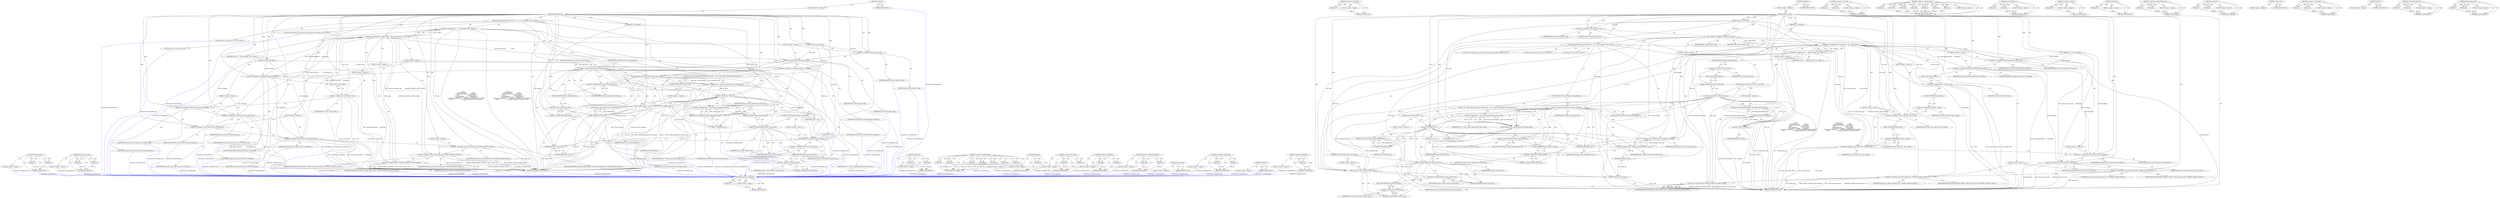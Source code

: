 digraph "&lt;operator&gt;.addressOf" {
vulnerable_170 [label=<(METHOD,&lt;operator&gt;.logicalNot)>];
vulnerable_171 [label=<(PARAM,p1)>];
vulnerable_172 [label=<(BLOCK,&lt;empty&gt;,&lt;empty&gt;)>];
vulnerable_173 [label=<(METHOD_RETURN,ANY)>];
vulnerable_192 [label=<(METHOD,&lt;operator&gt;.addressOf)>];
vulnerable_193 [label=<(PARAM,p1)>];
vulnerable_194 [label=<(BLOCK,&lt;empty&gt;,&lt;empty&gt;)>];
vulnerable_195 [label=<(METHOD_RETURN,ANY)>];
vulnerable_6 [label=<(METHOD,&lt;global&gt;)<SUB>1</SUB>>];
vulnerable_7 [label=<(BLOCK,&lt;empty&gt;,&lt;empty&gt;)<SUB>1</SUB>>];
vulnerable_8 [label=<(METHOD,keyring_search)<SUB>1</SUB>>];
vulnerable_9 [label=<(PARAM,key_ref_t keyring)<SUB>1</SUB>>];
vulnerable_10 [label=<(PARAM,struct key_type *type)<SUB>2</SUB>>];
vulnerable_11 [label=<(PARAM,const char *description)<SUB>3</SUB>>];
vulnerable_12 [label=<(BLOCK,{
	struct keyring_search_context ctx = {
 		.in...,{
	struct keyring_search_context ctx = {
 		.in...)<SUB>4</SUB>>];
vulnerable_13 [label="<(LOCAL,struct keyring_search_context ctx: keyring_search_context)<SUB>5</SUB>>"];
vulnerable_14 [label=<(&lt;operator&gt;.assignment,ctx = {
 		.index_key.type		= type,
 		.index_k...)<SUB>5</SUB>>];
vulnerable_15 [label=<(IDENTIFIER,ctx,ctx = {
 		.index_key.type		= type,
 		.index_k...)<SUB>5</SUB>>];
vulnerable_16 [label=<(&lt;operator&gt;.arrayInitializer,{
 		.index_key.type		= type,
 		.index_key.des...)<SUB>5</SUB>>];
vulnerable_17 [label=<(BLOCK,&lt;empty&gt;,&lt;empty&gt;)<SUB>6</SUB>>];
vulnerable_18 [label=<(&lt;operator&gt;.assignment,.index_key.type		= type)<SUB>6</SUB>>];
vulnerable_19 [label=<(IDENTIFIER,index_key,.index_key.type		= type)<SUB>6</SUB>>];
vulnerable_20 [label=<(IDENTIFIER,type,.index_key.type		= type)<SUB>6</SUB>>];
vulnerable_21 [label=<(&lt;operator&gt;.assignment,.index_key.type		= type)<SUB>6</SUB>>];
vulnerable_22 [label=<(IDENTIFIER,type,.index_key.type		= type)<SUB>6</SUB>>];
vulnerable_23 [label=<(IDENTIFIER,type,.index_key.type		= type)<SUB>6</SUB>>];
vulnerable_24 [label=<(BLOCK,&lt;empty&gt;,&lt;empty&gt;)<SUB>7</SUB>>];
vulnerable_25 [label=<(&lt;operator&gt;.assignment,.index_key.description	= description)<SUB>7</SUB>>];
vulnerable_26 [label=<(IDENTIFIER,index_key,.index_key.description	= description)<SUB>7</SUB>>];
vulnerable_27 [label=<(IDENTIFIER,description,.index_key.description	= description)<SUB>7</SUB>>];
vulnerable_28 [label=<(&lt;operator&gt;.assignment,.index_key.description	= description)<SUB>7</SUB>>];
vulnerable_29 [label=<(IDENTIFIER,description,.index_key.description	= description)<SUB>7</SUB>>];
vulnerable_30 [label=<(IDENTIFIER,description,.index_key.description	= description)<SUB>7</SUB>>];
vulnerable_31 [label=<(BLOCK,&lt;empty&gt;,&lt;empty&gt;)<SUB>8</SUB>>];
vulnerable_32 [label=<(&lt;operator&gt;.assignment,.cred			= current_cred())<SUB>8</SUB>>];
vulnerable_33 [label=<(IDENTIFIER,cred,.cred			= current_cred())<SUB>8</SUB>>];
vulnerable_34 [label=<(current_cred,current_cred())<SUB>8</SUB>>];
vulnerable_35 [label=<(BLOCK,&lt;empty&gt;,&lt;empty&gt;)<SUB>9</SUB>>];
vulnerable_36 [label=<(&lt;operator&gt;.assignment,.match_data.cmp		= type-&gt;match)<SUB>9</SUB>>];
vulnerable_37 [label=<(IDENTIFIER,match_data,.match_data.cmp		= type-&gt;match)<SUB>9</SUB>>];
vulnerable_38 [label=<(&lt;operator&gt;.indirectFieldAccess,type-&gt;match)<SUB>9</SUB>>];
vulnerable_39 [label=<(IDENTIFIER,type,.match_data.cmp		= type-&gt;match)<SUB>9</SUB>>];
vulnerable_40 [label=<(FIELD_IDENTIFIER,match,match)<SUB>9</SUB>>];
vulnerable_41 [label=<(&lt;operator&gt;.assignment,.match_data.cmp		= type-&gt;match)<SUB>9</SUB>>];
vulnerable_42 [label=<(IDENTIFIER,cmp,.match_data.cmp		= type-&gt;match)<SUB>9</SUB>>];
vulnerable_43 [label=<(&lt;operator&gt;.indirectFieldAccess,type-&gt;match)<SUB>9</SUB>>];
vulnerable_44 [label=<(IDENTIFIER,type,.match_data.cmp		= type-&gt;match)<SUB>9</SUB>>];
vulnerable_45 [label=<(FIELD_IDENTIFIER,match,match)<SUB>9</SUB>>];
vulnerable_46 [label=<(BLOCK,&lt;empty&gt;,&lt;empty&gt;)<SUB>10</SUB>>];
vulnerable_47 [label=<(&lt;operator&gt;.assignment,.match_data.raw_data	= description)<SUB>10</SUB>>];
vulnerable_48 [label=<(IDENTIFIER,match_data,.match_data.raw_data	= description)<SUB>10</SUB>>];
vulnerable_49 [label=<(IDENTIFIER,description,.match_data.raw_data	= description)<SUB>10</SUB>>];
vulnerable_50 [label=<(&lt;operator&gt;.assignment,.match_data.raw_data	= description)<SUB>10</SUB>>];
vulnerable_51 [label=<(IDENTIFIER,raw_data,.match_data.raw_data	= description)<SUB>10</SUB>>];
vulnerable_52 [label=<(IDENTIFIER,description,.match_data.raw_data	= description)<SUB>10</SUB>>];
vulnerable_53 [label=<(BLOCK,&lt;empty&gt;,&lt;empty&gt;)<SUB>11</SUB>>];
vulnerable_54 [label=<(&lt;operator&gt;.assignment,.match_data.lookup_type	= KEYRING_SEARCH_LOOKUP...)<SUB>11</SUB>>];
vulnerable_55 [label=<(IDENTIFIER,match_data,.match_data.lookup_type	= KEYRING_SEARCH_LOOKUP...)<SUB>11</SUB>>];
vulnerable_56 [label=<(IDENTIFIER,KEYRING_SEARCH_LOOKUP_DIRECT,.match_data.lookup_type	= KEYRING_SEARCH_LOOKUP...)<SUB>11</SUB>>];
vulnerable_57 [label=<(&lt;operator&gt;.assignment,.match_data.lookup_type	= KEYRING_SEARCH_LOOKUP...)<SUB>11</SUB>>];
vulnerable_58 [label=<(IDENTIFIER,lookup_type,.match_data.lookup_type	= KEYRING_SEARCH_LOOKUP...)<SUB>11</SUB>>];
vulnerable_59 [label=<(IDENTIFIER,KEYRING_SEARCH_LOOKUP_DIRECT,.match_data.lookup_type	= KEYRING_SEARCH_LOOKUP...)<SUB>11</SUB>>];
vulnerable_60 [label=<(BLOCK,&lt;empty&gt;,&lt;empty&gt;)<SUB>12</SUB>>];
vulnerable_61 [label=<(&lt;operator&gt;.assignment,.flags			= KEYRING_SEARCH_DO_STATE_CHECK)<SUB>12</SUB>>];
vulnerable_62 [label=<(IDENTIFIER,flags,.flags			= KEYRING_SEARCH_DO_STATE_CHECK)<SUB>12</SUB>>];
vulnerable_63 [label=<(IDENTIFIER,KEYRING_SEARCH_DO_STATE_CHECK,.flags			= KEYRING_SEARCH_DO_STATE_CHECK)<SUB>12</SUB>>];
vulnerable_64 [label="<(LOCAL,key_ref_t key: key_ref_t)<SUB>14</SUB>>"];
vulnerable_65 [label="<(LOCAL,int ret: int)<SUB>15</SUB>>"];
vulnerable_66 [label=<(CONTROL_STRUCTURE,IF,if (!ctx.match_data.cmp))<SUB>17</SUB>>];
vulnerable_67 [label=<(&lt;operator&gt;.logicalNot,!ctx.match_data.cmp)<SUB>17</SUB>>];
vulnerable_68 [label=<(&lt;operator&gt;.fieldAccess,ctx.match_data.cmp)<SUB>17</SUB>>];
vulnerable_69 [label=<(&lt;operator&gt;.fieldAccess,ctx.match_data)<SUB>17</SUB>>];
vulnerable_70 [label=<(IDENTIFIER,ctx,!ctx.match_data.cmp)<SUB>17</SUB>>];
vulnerable_71 [label=<(FIELD_IDENTIFIER,match_data,match_data)<SUB>17</SUB>>];
vulnerable_72 [label=<(FIELD_IDENTIFIER,cmp,cmp)<SUB>17</SUB>>];
vulnerable_73 [label=<(BLOCK,&lt;empty&gt;,&lt;empty&gt;)<SUB>18</SUB>>];
vulnerable_74 [label=<(RETURN,return ERR_PTR(-ENOKEY);,return ERR_PTR(-ENOKEY);)<SUB>18</SUB>>];
vulnerable_75 [label=<(ERR_PTR,ERR_PTR(-ENOKEY))<SUB>18</SUB>>];
vulnerable_76 [label=<(&lt;operator&gt;.minus,-ENOKEY)<SUB>18</SUB>>];
vulnerable_77 [label=<(IDENTIFIER,ENOKEY,-ENOKEY)<SUB>18</SUB>>];
vulnerable_78 [label=<(CONTROL_STRUCTURE,IF,if (type-&gt;match_preparse))<SUB>19</SUB>>];
vulnerable_79 [label=<(&lt;operator&gt;.indirectFieldAccess,type-&gt;match_preparse)<SUB>19</SUB>>];
vulnerable_80 [label=<(IDENTIFIER,type,if (type-&gt;match_preparse))<SUB>19</SUB>>];
vulnerable_81 [label=<(FIELD_IDENTIFIER,match_preparse,match_preparse)<SUB>19</SUB>>];
vulnerable_82 [label=<(BLOCK,{
 		ret = type-&gt;match_preparse(&amp;ctx.match_data...,{
 		ret = type-&gt;match_preparse(&amp;ctx.match_data...)<SUB>19</SUB>>];
vulnerable_83 [label=<(&lt;operator&gt;.assignment,ret = type-&gt;match_preparse(&amp;ctx.match_data))<SUB>20</SUB>>];
vulnerable_84 [label=<(IDENTIFIER,ret,ret = type-&gt;match_preparse(&amp;ctx.match_data))<SUB>20</SUB>>];
vulnerable_85 [label=<(match_preparse,type-&gt;match_preparse(&amp;ctx.match_data))<SUB>20</SUB>>];
vulnerable_86 [label=<(&lt;operator&gt;.indirectFieldAccess,type-&gt;match_preparse)<SUB>20</SUB>>];
vulnerable_87 [label=<(IDENTIFIER,type,type-&gt;match_preparse(&amp;ctx.match_data))<SUB>20</SUB>>];
vulnerable_88 [label=<(FIELD_IDENTIFIER,match_preparse,match_preparse)<SUB>20</SUB>>];
vulnerable_89 [label=<(&lt;operator&gt;.addressOf,&amp;ctx.match_data)<SUB>20</SUB>>];
vulnerable_90 [label=<(&lt;operator&gt;.fieldAccess,ctx.match_data)<SUB>20</SUB>>];
vulnerable_91 [label=<(IDENTIFIER,ctx,type-&gt;match_preparse(&amp;ctx.match_data))<SUB>20</SUB>>];
vulnerable_92 [label=<(FIELD_IDENTIFIER,match_data,match_data)<SUB>20</SUB>>];
vulnerable_93 [label=<(CONTROL_STRUCTURE,IF,if (ret &lt; 0))<SUB>21</SUB>>];
vulnerable_94 [label=<(&lt;operator&gt;.lessThan,ret &lt; 0)<SUB>21</SUB>>];
vulnerable_95 [label=<(IDENTIFIER,ret,ret &lt; 0)<SUB>21</SUB>>];
vulnerable_96 [label=<(LITERAL,0,ret &lt; 0)<SUB>21</SUB>>];
vulnerable_97 [label=<(BLOCK,&lt;empty&gt;,&lt;empty&gt;)<SUB>22</SUB>>];
vulnerable_98 [label=<(RETURN,return ERR_PTR(ret);,return ERR_PTR(ret);)<SUB>22</SUB>>];
vulnerable_99 [label=<(ERR_PTR,ERR_PTR(ret))<SUB>22</SUB>>];
vulnerable_100 [label=<(IDENTIFIER,ret,ERR_PTR(ret))<SUB>22</SUB>>];
vulnerable_101 [label=<(&lt;operator&gt;.assignment,key = keyring_search_aux(keyring, &amp;ctx))<SUB>25</SUB>>];
vulnerable_102 [label=<(IDENTIFIER,key,key = keyring_search_aux(keyring, &amp;ctx))<SUB>25</SUB>>];
vulnerable_103 [label=<(keyring_search_aux,keyring_search_aux(keyring, &amp;ctx))<SUB>25</SUB>>];
vulnerable_104 [label=<(IDENTIFIER,keyring,keyring_search_aux(keyring, &amp;ctx))<SUB>25</SUB>>];
vulnerable_105 [label=<(&lt;operator&gt;.addressOf,&amp;ctx)<SUB>25</SUB>>];
vulnerable_106 [label=<(IDENTIFIER,ctx,keyring_search_aux(keyring, &amp;ctx))<SUB>25</SUB>>];
vulnerable_107 [label=<(CONTROL_STRUCTURE,IF,if (type-&gt;match_free))<SUB>27</SUB>>];
vulnerable_108 [label=<(&lt;operator&gt;.indirectFieldAccess,type-&gt;match_free)<SUB>27</SUB>>];
vulnerable_109 [label=<(IDENTIFIER,type,if (type-&gt;match_free))<SUB>27</SUB>>];
vulnerable_110 [label=<(FIELD_IDENTIFIER,match_free,match_free)<SUB>27</SUB>>];
vulnerable_111 [label=<(BLOCK,&lt;empty&gt;,&lt;empty&gt;)<SUB>28</SUB>>];
vulnerable_112 [label=<(match_free,type-&gt;match_free(&amp;ctx.match_data))<SUB>28</SUB>>];
vulnerable_113 [label=<(&lt;operator&gt;.indirectFieldAccess,type-&gt;match_free)<SUB>28</SUB>>];
vulnerable_114 [label=<(IDENTIFIER,type,type-&gt;match_free(&amp;ctx.match_data))<SUB>28</SUB>>];
vulnerable_115 [label=<(FIELD_IDENTIFIER,match_free,match_free)<SUB>28</SUB>>];
vulnerable_116 [label=<(&lt;operator&gt;.addressOf,&amp;ctx.match_data)<SUB>28</SUB>>];
vulnerable_117 [label=<(&lt;operator&gt;.fieldAccess,ctx.match_data)<SUB>28</SUB>>];
vulnerable_118 [label=<(IDENTIFIER,ctx,type-&gt;match_free(&amp;ctx.match_data))<SUB>28</SUB>>];
vulnerable_119 [label=<(FIELD_IDENTIFIER,match_data,match_data)<SUB>28</SUB>>];
vulnerable_120 [label=<(RETURN,return key;,return key;)<SUB>29</SUB>>];
vulnerable_121 [label=<(IDENTIFIER,key,return key;)<SUB>29</SUB>>];
vulnerable_122 [label=<(METHOD_RETURN,key_ref_t)<SUB>1</SUB>>];
vulnerable_124 [label=<(METHOD_RETURN,ANY)<SUB>1</SUB>>];
vulnerable_196 [label=<(METHOD,&lt;operator&gt;.lessThan)>];
vulnerable_197 [label=<(PARAM,p1)>];
vulnerable_198 [label=<(PARAM,p2)>];
vulnerable_199 [label=<(BLOCK,&lt;empty&gt;,&lt;empty&gt;)>];
vulnerable_200 [label=<(METHOD_RETURN,ANY)>];
vulnerable_152 [label=<(METHOD,&lt;operator&gt;.arrayInitializer)>];
vulnerable_153 [label=<(PARAM,p1)>];
vulnerable_154 [label=<(PARAM,p2)>];
vulnerable_155 [label=<(PARAM,p3)>];
vulnerable_156 [label=<(PARAM,p4)>];
vulnerable_157 [label=<(PARAM,p5)>];
vulnerable_158 [label=<(PARAM,p6)>];
vulnerable_159 [label=<(PARAM,p7)>];
vulnerable_160 [label=<(BLOCK,&lt;empty&gt;,&lt;empty&gt;)>];
vulnerable_161 [label=<(METHOD_RETURN,ANY)>];
vulnerable_187 [label=<(METHOD,match_preparse)>];
vulnerable_188 [label=<(PARAM,p1)>];
vulnerable_189 [label=<(PARAM,p2)>];
vulnerable_190 [label=<(BLOCK,&lt;empty&gt;,&lt;empty&gt;)>];
vulnerable_191 [label=<(METHOD_RETURN,ANY)>];
vulnerable_183 [label=<(METHOD,&lt;operator&gt;.minus)>];
vulnerable_184 [label=<(PARAM,p1)>];
vulnerable_185 [label=<(BLOCK,&lt;empty&gt;,&lt;empty&gt;)>];
vulnerable_186 [label=<(METHOD_RETURN,ANY)>];
vulnerable_179 [label=<(METHOD,ERR_PTR)>];
vulnerable_180 [label=<(PARAM,p1)>];
vulnerable_181 [label=<(BLOCK,&lt;empty&gt;,&lt;empty&gt;)>];
vulnerable_182 [label=<(METHOD_RETURN,ANY)>];
vulnerable_165 [label=<(METHOD,&lt;operator&gt;.indirectFieldAccess)>];
vulnerable_166 [label=<(PARAM,p1)>];
vulnerable_167 [label=<(PARAM,p2)>];
vulnerable_168 [label=<(BLOCK,&lt;empty&gt;,&lt;empty&gt;)>];
vulnerable_169 [label=<(METHOD_RETURN,ANY)>];
vulnerable_206 [label=<(METHOD,match_free)>];
vulnerable_207 [label=<(PARAM,p1)>];
vulnerable_208 [label=<(PARAM,p2)>];
vulnerable_209 [label=<(BLOCK,&lt;empty&gt;,&lt;empty&gt;)>];
vulnerable_210 [label=<(METHOD_RETURN,ANY)>];
vulnerable_162 [label=<(METHOD,current_cred)>];
vulnerable_163 [label=<(BLOCK,&lt;empty&gt;,&lt;empty&gt;)>];
vulnerable_164 [label=<(METHOD_RETURN,ANY)>];
vulnerable_147 [label=<(METHOD,&lt;operator&gt;.assignment)>];
vulnerable_148 [label=<(PARAM,p1)>];
vulnerable_149 [label=<(PARAM,p2)>];
vulnerable_150 [label=<(BLOCK,&lt;empty&gt;,&lt;empty&gt;)>];
vulnerable_151 [label=<(METHOD_RETURN,ANY)>];
vulnerable_141 [label=<(METHOD,&lt;global&gt;)<SUB>1</SUB>>];
vulnerable_142 [label=<(BLOCK,&lt;empty&gt;,&lt;empty&gt;)>];
vulnerable_143 [label=<(METHOD_RETURN,ANY)>];
vulnerable_174 [label=<(METHOD,&lt;operator&gt;.fieldAccess)>];
vulnerable_175 [label=<(PARAM,p1)>];
vulnerable_176 [label=<(PARAM,p2)>];
vulnerable_177 [label=<(BLOCK,&lt;empty&gt;,&lt;empty&gt;)>];
vulnerable_178 [label=<(METHOD_RETURN,ANY)>];
vulnerable_201 [label=<(METHOD,keyring_search_aux)>];
vulnerable_202 [label=<(PARAM,p1)>];
vulnerable_203 [label=<(PARAM,p2)>];
vulnerable_204 [label=<(BLOCK,&lt;empty&gt;,&lt;empty&gt;)>];
vulnerable_205 [label=<(METHOD_RETURN,ANY)>];
fixed_154 [label=<(METHOD,match_preparse)>];
fixed_155 [label=<(PARAM,p1)>];
fixed_156 [label=<(PARAM,p2)>];
fixed_157 [label=<(BLOCK,&lt;empty&gt;,&lt;empty&gt;)>];
fixed_158 [label=<(METHOD_RETURN,ANY)>];
fixed_177 [label=<(METHOD,keyring_search_aux)>];
fixed_178 [label=<(PARAM,p1)>];
fixed_179 [label=<(PARAM,p2)>];
fixed_180 [label=<(BLOCK,&lt;empty&gt;,&lt;empty&gt;)>];
fixed_181 [label=<(METHOD_RETURN,ANY)>];
fixed_6 [label=<(METHOD,&lt;global&gt;)<SUB>1</SUB>>];
fixed_7 [label=<(BLOCK,&lt;empty&gt;,&lt;empty&gt;)<SUB>1</SUB>>];
fixed_8 [label=<(METHOD,keyring_search)<SUB>1</SUB>>];
fixed_9 [label=<(PARAM,key_ref_t keyring)<SUB>1</SUB>>];
fixed_10 [label=<(PARAM,struct key_type *type)<SUB>2</SUB>>];
fixed_11 [label=<(PARAM,const char *description)<SUB>3</SUB>>];
fixed_12 [label=<(BLOCK,{
	struct keyring_search_context ctx = {
 		.in...,{
	struct keyring_search_context ctx = {
 		.in...)<SUB>4</SUB>>];
fixed_13 [label="<(LOCAL,struct keyring_search_context ctx: keyring_search_context)<SUB>5</SUB>>"];
fixed_14 [label=<(&lt;operator&gt;.assignment,ctx = {
 		.index_key.type		= type,
 		.index_k...)<SUB>5</SUB>>];
fixed_15 [label=<(IDENTIFIER,ctx,ctx = {
 		.index_key.type		= type,
 		.index_k...)<SUB>5</SUB>>];
fixed_16 [label=<(&lt;operator&gt;.arrayInitializer,{
 		.index_key.type		= type,
 		.index_key.des...)<SUB>5</SUB>>];
fixed_17 [label=<(BLOCK,&lt;empty&gt;,&lt;empty&gt;)<SUB>6</SUB>>];
fixed_18 [label=<(&lt;operator&gt;.assignment,.index_key.type		= type)<SUB>6</SUB>>];
fixed_19 [label=<(IDENTIFIER,index_key,.index_key.type		= type)<SUB>6</SUB>>];
fixed_20 [label=<(IDENTIFIER,type,.index_key.type		= type)<SUB>6</SUB>>];
fixed_21 [label=<(&lt;operator&gt;.assignment,.index_key.type		= type)<SUB>6</SUB>>];
fixed_22 [label=<(IDENTIFIER,type,.index_key.type		= type)<SUB>6</SUB>>];
fixed_23 [label=<(IDENTIFIER,type,.index_key.type		= type)<SUB>6</SUB>>];
fixed_24 [label=<(BLOCK,&lt;empty&gt;,&lt;empty&gt;)<SUB>7</SUB>>];
fixed_25 [label=<(&lt;operator&gt;.assignment,.index_key.description	= description)<SUB>7</SUB>>];
fixed_26 [label=<(IDENTIFIER,index_key,.index_key.description	= description)<SUB>7</SUB>>];
fixed_27 [label=<(IDENTIFIER,description,.index_key.description	= description)<SUB>7</SUB>>];
fixed_28 [label=<(&lt;operator&gt;.assignment,.index_key.description	= description)<SUB>7</SUB>>];
fixed_29 [label=<(IDENTIFIER,description,.index_key.description	= description)<SUB>7</SUB>>];
fixed_30 [label=<(IDENTIFIER,description,.index_key.description	= description)<SUB>7</SUB>>];
fixed_31 [label=<(BLOCK,&lt;empty&gt;,&lt;empty&gt;)<SUB>8</SUB>>];
fixed_32 [label=<(&lt;operator&gt;.assignment,.cred			= current_cred())<SUB>8</SUB>>];
fixed_33 [label=<(IDENTIFIER,cred,.cred			= current_cred())<SUB>8</SUB>>];
fixed_34 [label=<(current_cred,current_cred())<SUB>8</SUB>>];
fixed_35 [label=<(BLOCK,&lt;empty&gt;,&lt;empty&gt;)<SUB>9</SUB>>];
fixed_36 [label=<(&lt;operator&gt;.assignment,.match_data.cmp		= key_default_cmp)<SUB>9</SUB>>];
fixed_37 [label=<(IDENTIFIER,match_data,.match_data.cmp		= key_default_cmp)<SUB>9</SUB>>];
fixed_38 [label=<(IDENTIFIER,key_default_cmp,.match_data.cmp		= key_default_cmp)<SUB>9</SUB>>];
fixed_39 [label=<(&lt;operator&gt;.assignment,.match_data.cmp		= key_default_cmp)<SUB>9</SUB>>];
fixed_40 [label=<(IDENTIFIER,cmp,.match_data.cmp		= key_default_cmp)<SUB>9</SUB>>];
fixed_41 [label=<(IDENTIFIER,key_default_cmp,.match_data.cmp		= key_default_cmp)<SUB>9</SUB>>];
fixed_42 [label=<(BLOCK,&lt;empty&gt;,&lt;empty&gt;)<SUB>10</SUB>>];
fixed_43 [label=<(&lt;operator&gt;.assignment,.match_data.raw_data	= description)<SUB>10</SUB>>];
fixed_44 [label=<(IDENTIFIER,match_data,.match_data.raw_data	= description)<SUB>10</SUB>>];
fixed_45 [label=<(IDENTIFIER,description,.match_data.raw_data	= description)<SUB>10</SUB>>];
fixed_46 [label=<(&lt;operator&gt;.assignment,.match_data.raw_data	= description)<SUB>10</SUB>>];
fixed_47 [label=<(IDENTIFIER,raw_data,.match_data.raw_data	= description)<SUB>10</SUB>>];
fixed_48 [label=<(IDENTIFIER,description,.match_data.raw_data	= description)<SUB>10</SUB>>];
fixed_49 [label=<(BLOCK,&lt;empty&gt;,&lt;empty&gt;)<SUB>11</SUB>>];
fixed_50 [label=<(&lt;operator&gt;.assignment,.match_data.lookup_type	= KEYRING_SEARCH_LOOKUP...)<SUB>11</SUB>>];
fixed_51 [label=<(IDENTIFIER,match_data,.match_data.lookup_type	= KEYRING_SEARCH_LOOKUP...)<SUB>11</SUB>>];
fixed_52 [label=<(IDENTIFIER,KEYRING_SEARCH_LOOKUP_DIRECT,.match_data.lookup_type	= KEYRING_SEARCH_LOOKUP...)<SUB>11</SUB>>];
fixed_53 [label=<(&lt;operator&gt;.assignment,.match_data.lookup_type	= KEYRING_SEARCH_LOOKUP...)<SUB>11</SUB>>];
fixed_54 [label=<(IDENTIFIER,lookup_type,.match_data.lookup_type	= KEYRING_SEARCH_LOOKUP...)<SUB>11</SUB>>];
fixed_55 [label=<(IDENTIFIER,KEYRING_SEARCH_LOOKUP_DIRECT,.match_data.lookup_type	= KEYRING_SEARCH_LOOKUP...)<SUB>11</SUB>>];
fixed_56 [label=<(BLOCK,&lt;empty&gt;,&lt;empty&gt;)<SUB>12</SUB>>];
fixed_57 [label=<(&lt;operator&gt;.assignment,.flags			= KEYRING_SEARCH_DO_STATE_CHECK)<SUB>12</SUB>>];
fixed_58 [label=<(IDENTIFIER,flags,.flags			= KEYRING_SEARCH_DO_STATE_CHECK)<SUB>12</SUB>>];
fixed_59 [label=<(IDENTIFIER,KEYRING_SEARCH_DO_STATE_CHECK,.flags			= KEYRING_SEARCH_DO_STATE_CHECK)<SUB>12</SUB>>];
fixed_60 [label="<(LOCAL,key_ref_t key: key_ref_t)<SUB>14</SUB>>"];
fixed_61 [label="<(LOCAL,int ret: int)<SUB>15</SUB>>"];
fixed_62 [label=<(CONTROL_STRUCTURE,IF,if (type-&gt;match_preparse))<SUB>17</SUB>>];
fixed_63 [label=<(&lt;operator&gt;.indirectFieldAccess,type-&gt;match_preparse)<SUB>17</SUB>>];
fixed_64 [label=<(IDENTIFIER,type,if (type-&gt;match_preparse))<SUB>17</SUB>>];
fixed_65 [label=<(FIELD_IDENTIFIER,match_preparse,match_preparse)<SUB>17</SUB>>];
fixed_66 [label=<(BLOCK,{
 		ret = type-&gt;match_preparse(&amp;ctx.match_data...,{
 		ret = type-&gt;match_preparse(&amp;ctx.match_data...)<SUB>17</SUB>>];
fixed_67 [label=<(&lt;operator&gt;.assignment,ret = type-&gt;match_preparse(&amp;ctx.match_data))<SUB>18</SUB>>];
fixed_68 [label=<(IDENTIFIER,ret,ret = type-&gt;match_preparse(&amp;ctx.match_data))<SUB>18</SUB>>];
fixed_69 [label=<(match_preparse,type-&gt;match_preparse(&amp;ctx.match_data))<SUB>18</SUB>>];
fixed_70 [label=<(&lt;operator&gt;.indirectFieldAccess,type-&gt;match_preparse)<SUB>18</SUB>>];
fixed_71 [label=<(IDENTIFIER,type,type-&gt;match_preparse(&amp;ctx.match_data))<SUB>18</SUB>>];
fixed_72 [label=<(FIELD_IDENTIFIER,match_preparse,match_preparse)<SUB>18</SUB>>];
fixed_73 [label=<(&lt;operator&gt;.addressOf,&amp;ctx.match_data)<SUB>18</SUB>>];
fixed_74 [label=<(&lt;operator&gt;.fieldAccess,ctx.match_data)<SUB>18</SUB>>];
fixed_75 [label=<(IDENTIFIER,ctx,type-&gt;match_preparse(&amp;ctx.match_data))<SUB>18</SUB>>];
fixed_76 [label=<(FIELD_IDENTIFIER,match_data,match_data)<SUB>18</SUB>>];
fixed_77 [label=<(CONTROL_STRUCTURE,IF,if (ret &lt; 0))<SUB>19</SUB>>];
fixed_78 [label=<(&lt;operator&gt;.lessThan,ret &lt; 0)<SUB>19</SUB>>];
fixed_79 [label=<(IDENTIFIER,ret,ret &lt; 0)<SUB>19</SUB>>];
fixed_80 [label=<(LITERAL,0,ret &lt; 0)<SUB>19</SUB>>];
fixed_81 [label=<(BLOCK,&lt;empty&gt;,&lt;empty&gt;)<SUB>20</SUB>>];
fixed_82 [label=<(RETURN,return ERR_PTR(ret);,return ERR_PTR(ret);)<SUB>20</SUB>>];
fixed_83 [label=<(ERR_PTR,ERR_PTR(ret))<SUB>20</SUB>>];
fixed_84 [label=<(IDENTIFIER,ret,ERR_PTR(ret))<SUB>20</SUB>>];
fixed_85 [label=<(&lt;operator&gt;.assignment,key = keyring_search_aux(keyring, &amp;ctx))<SUB>23</SUB>>];
fixed_86 [label=<(IDENTIFIER,key,key = keyring_search_aux(keyring, &amp;ctx))<SUB>23</SUB>>];
fixed_87 [label=<(keyring_search_aux,keyring_search_aux(keyring, &amp;ctx))<SUB>23</SUB>>];
fixed_88 [label=<(IDENTIFIER,keyring,keyring_search_aux(keyring, &amp;ctx))<SUB>23</SUB>>];
fixed_89 [label=<(&lt;operator&gt;.addressOf,&amp;ctx)<SUB>23</SUB>>];
fixed_90 [label=<(IDENTIFIER,ctx,keyring_search_aux(keyring, &amp;ctx))<SUB>23</SUB>>];
fixed_91 [label=<(CONTROL_STRUCTURE,IF,if (type-&gt;match_free))<SUB>25</SUB>>];
fixed_92 [label=<(&lt;operator&gt;.indirectFieldAccess,type-&gt;match_free)<SUB>25</SUB>>];
fixed_93 [label=<(IDENTIFIER,type,if (type-&gt;match_free))<SUB>25</SUB>>];
fixed_94 [label=<(FIELD_IDENTIFIER,match_free,match_free)<SUB>25</SUB>>];
fixed_95 [label=<(BLOCK,&lt;empty&gt;,&lt;empty&gt;)<SUB>26</SUB>>];
fixed_96 [label=<(match_free,type-&gt;match_free(&amp;ctx.match_data))<SUB>26</SUB>>];
fixed_97 [label=<(&lt;operator&gt;.indirectFieldAccess,type-&gt;match_free)<SUB>26</SUB>>];
fixed_98 [label=<(IDENTIFIER,type,type-&gt;match_free(&amp;ctx.match_data))<SUB>26</SUB>>];
fixed_99 [label=<(FIELD_IDENTIFIER,match_free,match_free)<SUB>26</SUB>>];
fixed_100 [label=<(&lt;operator&gt;.addressOf,&amp;ctx.match_data)<SUB>26</SUB>>];
fixed_101 [label=<(&lt;operator&gt;.fieldAccess,ctx.match_data)<SUB>26</SUB>>];
fixed_102 [label=<(IDENTIFIER,ctx,type-&gt;match_free(&amp;ctx.match_data))<SUB>26</SUB>>];
fixed_103 [label=<(FIELD_IDENTIFIER,match_data,match_data)<SUB>26</SUB>>];
fixed_104 [label=<(RETURN,return key;,return key;)<SUB>27</SUB>>];
fixed_105 [label=<(IDENTIFIER,key,return key;)<SUB>27</SUB>>];
fixed_106 [label=<(METHOD_RETURN,key_ref_t)<SUB>1</SUB>>];
fixed_108 [label=<(METHOD_RETURN,ANY)<SUB>1</SUB>>];
fixed_182 [label=<(METHOD,match_free)>];
fixed_183 [label=<(PARAM,p1)>];
fixed_184 [label=<(PARAM,p2)>];
fixed_185 [label=<(BLOCK,&lt;empty&gt;,&lt;empty&gt;)>];
fixed_186 [label=<(METHOD_RETURN,ANY)>];
fixed_136 [label=<(METHOD,&lt;operator&gt;.arrayInitializer)>];
fixed_137 [label=<(PARAM,p1)>];
fixed_138 [label=<(PARAM,p2)>];
fixed_139 [label=<(PARAM,p3)>];
fixed_140 [label=<(PARAM,p4)>];
fixed_141 [label=<(PARAM,p5)>];
fixed_142 [label=<(PARAM,p6)>];
fixed_143 [label=<(PARAM,p7)>];
fixed_144 [label=<(BLOCK,&lt;empty&gt;,&lt;empty&gt;)>];
fixed_145 [label=<(METHOD_RETURN,ANY)>];
fixed_173 [label=<(METHOD,ERR_PTR)>];
fixed_174 [label=<(PARAM,p1)>];
fixed_175 [label=<(BLOCK,&lt;empty&gt;,&lt;empty&gt;)>];
fixed_176 [label=<(METHOD_RETURN,ANY)>];
fixed_168 [label=<(METHOD,&lt;operator&gt;.lessThan)>];
fixed_169 [label=<(PARAM,p1)>];
fixed_170 [label=<(PARAM,p2)>];
fixed_171 [label=<(BLOCK,&lt;empty&gt;,&lt;empty&gt;)>];
fixed_172 [label=<(METHOD_RETURN,ANY)>];
fixed_163 [label=<(METHOD,&lt;operator&gt;.fieldAccess)>];
fixed_164 [label=<(PARAM,p1)>];
fixed_165 [label=<(PARAM,p2)>];
fixed_166 [label=<(BLOCK,&lt;empty&gt;,&lt;empty&gt;)>];
fixed_167 [label=<(METHOD_RETURN,ANY)>];
fixed_149 [label=<(METHOD,&lt;operator&gt;.indirectFieldAccess)>];
fixed_150 [label=<(PARAM,p1)>];
fixed_151 [label=<(PARAM,p2)>];
fixed_152 [label=<(BLOCK,&lt;empty&gt;,&lt;empty&gt;)>];
fixed_153 [label=<(METHOD_RETURN,ANY)>];
fixed_146 [label=<(METHOD,current_cred)>];
fixed_147 [label=<(BLOCK,&lt;empty&gt;,&lt;empty&gt;)>];
fixed_148 [label=<(METHOD_RETURN,ANY)>];
fixed_131 [label=<(METHOD,&lt;operator&gt;.assignment)>];
fixed_132 [label=<(PARAM,p1)>];
fixed_133 [label=<(PARAM,p2)>];
fixed_134 [label=<(BLOCK,&lt;empty&gt;,&lt;empty&gt;)>];
fixed_135 [label=<(METHOD_RETURN,ANY)>];
fixed_125 [label=<(METHOD,&lt;global&gt;)<SUB>1</SUB>>];
fixed_126 [label=<(BLOCK,&lt;empty&gt;,&lt;empty&gt;)>];
fixed_127 [label=<(METHOD_RETURN,ANY)>];
fixed_159 [label=<(METHOD,&lt;operator&gt;.addressOf)>];
fixed_160 [label=<(PARAM,p1)>];
fixed_161 [label=<(BLOCK,&lt;empty&gt;,&lt;empty&gt;)>];
fixed_162 [label=<(METHOD_RETURN,ANY)>];
vulnerable_170 -> vulnerable_171  [key=0, label="AST: "];
vulnerable_170 -> vulnerable_171  [key=1, label="DDG: "];
vulnerable_170 -> vulnerable_172  [key=0, label="AST: "];
vulnerable_170 -> vulnerable_173  [key=0, label="AST: "];
vulnerable_170 -> vulnerable_173  [key=1, label="CFG: "];
vulnerable_171 -> vulnerable_173  [key=0, label="DDG: p1"];
vulnerable_192 -> vulnerable_193  [key=0, label="AST: "];
vulnerable_192 -> vulnerable_193  [key=1, label="DDG: "];
vulnerable_192 -> vulnerable_194  [key=0, label="AST: "];
vulnerable_192 -> vulnerable_195  [key=0, label="AST: "];
vulnerable_192 -> vulnerable_195  [key=1, label="CFG: "];
vulnerable_193 -> vulnerable_195  [key=0, label="DDG: p1"];
vulnerable_6 -> vulnerable_7  [key=0, label="AST: "];
vulnerable_6 -> vulnerable_124  [key=0, label="AST: "];
vulnerable_6 -> vulnerable_124  [key=1, label="CFG: "];
vulnerable_7 -> vulnerable_8  [key=0, label="AST: "];
vulnerable_8 -> vulnerable_9  [key=0, label="AST: "];
vulnerable_8 -> vulnerable_9  [key=1, label="DDG: "];
vulnerable_8 -> vulnerable_10  [key=0, label="AST: "];
vulnerable_8 -> vulnerable_10  [key=1, label="DDG: "];
vulnerable_8 -> vulnerable_11  [key=0, label="AST: "];
vulnerable_8 -> vulnerable_11  [key=1, label="DDG: "];
vulnerable_8 -> vulnerable_12  [key=0, label="AST: "];
vulnerable_8 -> vulnerable_122  [key=0, label="AST: "];
vulnerable_8 -> vulnerable_18  [key=0, label="CFG: "];
vulnerable_8 -> vulnerable_18  [key=1, label="DDG: "];
vulnerable_8 -> vulnerable_121  [key=0, label="DDG: "];
vulnerable_8 -> vulnerable_16  [key=0, label="DDG: "];
vulnerable_8 -> vulnerable_103  [key=0, label="DDG: "];
vulnerable_8 -> vulnerable_21  [key=0, label="DDG: "];
vulnerable_8 -> vulnerable_25  [key=0, label="DDG: "];
vulnerable_8 -> vulnerable_28  [key=0, label="DDG: "];
vulnerable_8 -> vulnerable_32  [key=0, label="DDG: "];
vulnerable_8 -> vulnerable_36  [key=0, label="DDG: "];
vulnerable_8 -> vulnerable_41  [key=0, label="DDG: "];
vulnerable_8 -> vulnerable_47  [key=0, label="DDG: "];
vulnerable_8 -> vulnerable_50  [key=0, label="DDG: "];
vulnerable_8 -> vulnerable_54  [key=0, label="DDG: "];
vulnerable_8 -> vulnerable_57  [key=0, label="DDG: "];
vulnerable_8 -> vulnerable_61  [key=0, label="DDG: "];
vulnerable_8 -> vulnerable_112  [key=0, label="DDG: "];
vulnerable_8 -> vulnerable_85  [key=0, label="DDG: "];
vulnerable_8 -> vulnerable_94  [key=0, label="DDG: "];
vulnerable_8 -> vulnerable_76  [key=0, label="DDG: "];
vulnerable_8 -> vulnerable_99  [key=0, label="DDG: "];
vulnerable_9 -> vulnerable_122  [key=0, label="DDG: keyring"];
vulnerable_9 -> vulnerable_103  [key=0, label="DDG: keyring"];
vulnerable_10 -> vulnerable_18  [key=0, label="DDG: type"];
vulnerable_10 -> vulnerable_21  [key=0, label="DDG: type"];
vulnerable_10 -> vulnerable_36  [key=0, label="DDG: type"];
vulnerable_10 -> vulnerable_41  [key=0, label="DDG: type"];
vulnerable_10 -> vulnerable_112  [key=0, label="DDG: type"];
vulnerable_10 -> vulnerable_85  [key=0, label="DDG: type"];
vulnerable_11 -> vulnerable_25  [key=0, label="DDG: description"];
vulnerable_11 -> vulnerable_28  [key=0, label="DDG: description"];
vulnerable_11 -> vulnerable_47  [key=0, label="DDG: description"];
vulnerable_11 -> vulnerable_50  [key=0, label="DDG: description"];
vulnerable_12 -> vulnerable_13  [key=0, label="AST: "];
vulnerable_12 -> vulnerable_14  [key=0, label="AST: "];
vulnerable_12 -> vulnerable_64  [key=0, label="AST: "];
vulnerable_12 -> vulnerable_65  [key=0, label="AST: "];
vulnerable_12 -> vulnerable_66  [key=0, label="AST: "];
vulnerable_12 -> vulnerable_78  [key=0, label="AST: "];
vulnerable_12 -> vulnerable_101  [key=0, label="AST: "];
vulnerable_12 -> vulnerable_107  [key=0, label="AST: "];
vulnerable_12 -> vulnerable_120  [key=0, label="AST: "];
vulnerable_14 -> vulnerable_15  [key=0, label="AST: "];
vulnerable_14 -> vulnerable_16  [key=0, label="AST: "];
vulnerable_14 -> vulnerable_71  [key=0, label="CFG: "];
vulnerable_14 -> vulnerable_122  [key=0, label="DDG: ctx"];
vulnerable_14 -> vulnerable_122  [key=1, label="DDG: {
 		.index_key.type		= type,
 		.index_key.description	= description,
 		.cred			= current_cred(),
		.match_data.cmp		= type-&gt;match,
 		.match_data.raw_data	= description,
 		.match_data.lookup_type	= KEYRING_SEARCH_LOOKUP_DIRECT,
 		.flags			= KEYRING_SEARCH_DO_STATE_CHECK,
 	}"];
vulnerable_14 -> vulnerable_122  [key=2, label="DDG: ctx = {
 		.index_key.type		= type,
 		.index_key.description	= description,
 		.cred			= current_cred(),
		.match_data.cmp		= type-&gt;match,
 		.match_data.raw_data	= description,
 		.match_data.lookup_type	= KEYRING_SEARCH_LOOKUP_DIRECT,
 		.flags			= KEYRING_SEARCH_DO_STATE_CHECK,
 	}"];
vulnerable_14 -> vulnerable_103  [key=0, label="DDG: ctx"];
vulnerable_14 -> vulnerable_112  [key=0, label="DDG: ctx"];
vulnerable_14 -> vulnerable_85  [key=0, label="DDG: ctx"];
vulnerable_16 -> vulnerable_17  [key=0, label="AST: "];
vulnerable_16 -> vulnerable_24  [key=0, label="AST: "];
vulnerable_16 -> vulnerable_31  [key=0, label="AST: "];
vulnerable_16 -> vulnerable_35  [key=0, label="AST: "];
vulnerable_16 -> vulnerable_46  [key=0, label="AST: "];
vulnerable_16 -> vulnerable_53  [key=0, label="AST: "];
vulnerable_16 -> vulnerable_60  [key=0, label="AST: "];
vulnerable_16 -> vulnerable_14  [key=0, label="CFG: "];
vulnerable_16 -> vulnerable_14  [key=1, label="DDG: &lt;empty&gt;"];
vulnerable_16 -> vulnerable_14  [key=2, label="DDG: "];
vulnerable_17 -> vulnerable_18  [key=0, label="AST: "];
vulnerable_17 -> vulnerable_21  [key=0, label="AST: "];
vulnerable_18 -> vulnerable_19  [key=0, label="AST: "];
vulnerable_18 -> vulnerable_20  [key=0, label="AST: "];
vulnerable_18 -> vulnerable_21  [key=0, label="CFG: "];
vulnerable_21 -> vulnerable_22  [key=0, label="AST: "];
vulnerable_21 -> vulnerable_23  [key=0, label="AST: "];
vulnerable_21 -> vulnerable_25  [key=0, label="CFG: "];
vulnerable_21 -> vulnerable_122  [key=0, label="DDG: type"];
vulnerable_21 -> vulnerable_122  [key=1, label="DDG: .index_key.type		= type"];
vulnerable_21 -> vulnerable_16  [key=0, label="DDG: .index_key.type		= type"];
vulnerable_21 -> vulnerable_36  [key=0, label="DDG: type"];
vulnerable_21 -> vulnerable_41  [key=0, label="DDG: type"];
vulnerable_21 -> vulnerable_112  [key=0, label="DDG: type"];
vulnerable_21 -> vulnerable_85  [key=0, label="DDG: type"];
vulnerable_24 -> vulnerable_25  [key=0, label="AST: "];
vulnerable_24 -> vulnerable_28  [key=0, label="AST: "];
vulnerable_25 -> vulnerable_26  [key=0, label="AST: "];
vulnerable_25 -> vulnerable_27  [key=0, label="AST: "];
vulnerable_25 -> vulnerable_28  [key=0, label="CFG: "];
vulnerable_25 -> vulnerable_122  [key=0, label="DDG: index_key"];
vulnerable_28 -> vulnerable_29  [key=0, label="AST: "];
vulnerable_28 -> vulnerable_30  [key=0, label="AST: "];
vulnerable_28 -> vulnerable_34  [key=0, label="CFG: "];
vulnerable_28 -> vulnerable_122  [key=0, label="DDG: .index_key.description	= description"];
vulnerable_28 -> vulnerable_16  [key=0, label="DDG: .index_key.description	= description"];
vulnerable_28 -> vulnerable_47  [key=0, label="DDG: description"];
vulnerable_28 -> vulnerable_50  [key=0, label="DDG: description"];
vulnerable_31 -> vulnerable_32  [key=0, label="AST: "];
vulnerable_32 -> vulnerable_33  [key=0, label="AST: "];
vulnerable_32 -> vulnerable_34  [key=0, label="AST: "];
vulnerable_32 -> vulnerable_40  [key=0, label="CFG: "];
vulnerable_32 -> vulnerable_122  [key=0, label="DDG: current_cred()"];
vulnerable_32 -> vulnerable_122  [key=1, label="DDG: .cred			= current_cred()"];
vulnerable_32 -> vulnerable_122  [key=2, label="DDG: cred"];
vulnerable_32 -> vulnerable_16  [key=0, label="DDG: .cred			= current_cred()"];
vulnerable_34 -> vulnerable_32  [key=0, label="CFG: "];
vulnerable_35 -> vulnerable_36  [key=0, label="AST: "];
vulnerable_35 -> vulnerable_41  [key=0, label="AST: "];
vulnerable_36 -> vulnerable_37  [key=0, label="AST: "];
vulnerable_36 -> vulnerable_38  [key=0, label="AST: "];
vulnerable_36 -> vulnerable_45  [key=0, label="CFG: "];
vulnerable_38 -> vulnerable_39  [key=0, label="AST: "];
vulnerable_38 -> vulnerable_40  [key=0, label="AST: "];
vulnerable_38 -> vulnerable_36  [key=0, label="CFG: "];
vulnerable_40 -> vulnerable_38  [key=0, label="CFG: "];
vulnerable_41 -> vulnerable_42  [key=0, label="AST: "];
vulnerable_41 -> vulnerable_43  [key=0, label="AST: "];
vulnerable_41 -> vulnerable_47  [key=0, label="CFG: "];
vulnerable_41 -> vulnerable_122  [key=0, label="DDG: type-&gt;match"];
vulnerable_41 -> vulnerable_122  [key=1, label="DDG: .match_data.cmp		= type-&gt;match"];
vulnerable_41 -> vulnerable_122  [key=2, label="DDG: cmp"];
vulnerable_41 -> vulnerable_16  [key=0, label="DDG: .match_data.cmp		= type-&gt;match"];
vulnerable_43 -> vulnerable_44  [key=0, label="AST: "];
vulnerable_43 -> vulnerable_45  [key=0, label="AST: "];
vulnerable_43 -> vulnerable_41  [key=0, label="CFG: "];
vulnerable_45 -> vulnerable_43  [key=0, label="CFG: "];
vulnerable_46 -> vulnerable_47  [key=0, label="AST: "];
vulnerable_46 -> vulnerable_50  [key=0, label="AST: "];
vulnerable_47 -> vulnerable_48  [key=0, label="AST: "];
vulnerable_47 -> vulnerable_49  [key=0, label="AST: "];
vulnerable_47 -> vulnerable_50  [key=0, label="CFG: "];
vulnerable_50 -> vulnerable_51  [key=0, label="AST: "];
vulnerable_50 -> vulnerable_52  [key=0, label="AST: "];
vulnerable_50 -> vulnerable_54  [key=0, label="CFG: "];
vulnerable_50 -> vulnerable_122  [key=0, label="DDG: description"];
vulnerable_50 -> vulnerable_122  [key=1, label="DDG: .match_data.raw_data	= description"];
vulnerable_50 -> vulnerable_122  [key=2, label="DDG: raw_data"];
vulnerable_50 -> vulnerable_16  [key=0, label="DDG: .match_data.raw_data	= description"];
vulnerable_53 -> vulnerable_54  [key=0, label="AST: "];
vulnerable_53 -> vulnerable_57  [key=0, label="AST: "];
vulnerable_54 -> vulnerable_55  [key=0, label="AST: "];
vulnerable_54 -> vulnerable_56  [key=0, label="AST: "];
vulnerable_54 -> vulnerable_57  [key=0, label="CFG: "];
vulnerable_54 -> vulnerable_122  [key=0, label="DDG: match_data"];
vulnerable_57 -> vulnerable_58  [key=0, label="AST: "];
vulnerable_57 -> vulnerable_59  [key=0, label="AST: "];
vulnerable_57 -> vulnerable_61  [key=0, label="CFG: "];
vulnerable_57 -> vulnerable_122  [key=0, label="DDG: KEYRING_SEARCH_LOOKUP_DIRECT"];
vulnerable_57 -> vulnerable_122  [key=1, label="DDG: .match_data.lookup_type	= KEYRING_SEARCH_LOOKUP_DIRECT"];
vulnerable_57 -> vulnerable_122  [key=2, label="DDG: lookup_type"];
vulnerable_57 -> vulnerable_16  [key=0, label="DDG: .match_data.lookup_type	= KEYRING_SEARCH_LOOKUP_DIRECT"];
vulnerable_60 -> vulnerable_61  [key=0, label="AST: "];
vulnerable_61 -> vulnerable_62  [key=0, label="AST: "];
vulnerable_61 -> vulnerable_63  [key=0, label="AST: "];
vulnerable_61 -> vulnerable_16  [key=0, label="CFG: "];
vulnerable_61 -> vulnerable_16  [key=1, label="DDG: .flags			= KEYRING_SEARCH_DO_STATE_CHECK"];
vulnerable_61 -> vulnerable_122  [key=0, label="DDG: flags"];
vulnerable_61 -> vulnerable_122  [key=1, label="DDG: .flags			= KEYRING_SEARCH_DO_STATE_CHECK"];
vulnerable_61 -> vulnerable_122  [key=2, label="DDG: KEYRING_SEARCH_DO_STATE_CHECK"];
vulnerable_66 -> vulnerable_67  [key=0, label="AST: "];
vulnerable_66 -> vulnerable_73  [key=0, label="AST: "];
vulnerable_67 -> vulnerable_68  [key=0, label="AST: "];
vulnerable_67 -> vulnerable_76  [key=0, label="CFG: "];
vulnerable_67 -> vulnerable_76  [key=1, label="CDG: "];
vulnerable_67 -> vulnerable_81  [key=0, label="CFG: "];
vulnerable_67 -> vulnerable_81  [key=1, label="CDG: "];
vulnerable_67 -> vulnerable_122  [key=0, label="DDG: ctx.match_data.cmp"];
vulnerable_67 -> vulnerable_122  [key=1, label="DDG: !ctx.match_data.cmp"];
vulnerable_67 -> vulnerable_103  [key=0, label="DDG: ctx.match_data.cmp"];
vulnerable_67 -> vulnerable_112  [key=0, label="DDG: ctx.match_data.cmp"];
vulnerable_67 -> vulnerable_85  [key=0, label="DDG: ctx.match_data.cmp"];
vulnerable_67 -> vulnerable_75  [key=0, label="CDG: "];
vulnerable_67 -> vulnerable_74  [key=0, label="CDG: "];
vulnerable_67 -> vulnerable_79  [key=0, label="CDG: "];
vulnerable_68 -> vulnerable_69  [key=0, label="AST: "];
vulnerable_68 -> vulnerable_72  [key=0, label="AST: "];
vulnerable_68 -> vulnerable_67  [key=0, label="CFG: "];
vulnerable_69 -> vulnerable_70  [key=0, label="AST: "];
vulnerable_69 -> vulnerable_71  [key=0, label="AST: "];
vulnerable_69 -> vulnerable_72  [key=0, label="CFG: "];
vulnerable_71 -> vulnerable_69  [key=0, label="CFG: "];
vulnerable_72 -> vulnerable_68  [key=0, label="CFG: "];
vulnerable_73 -> vulnerable_74  [key=0, label="AST: "];
vulnerable_74 -> vulnerable_75  [key=0, label="AST: "];
vulnerable_74 -> vulnerable_122  [key=0, label="CFG: "];
vulnerable_74 -> vulnerable_122  [key=1, label="DDG: &lt;RET&gt;"];
vulnerable_75 -> vulnerable_76  [key=0, label="AST: "];
vulnerable_75 -> vulnerable_74  [key=0, label="CFG: "];
vulnerable_75 -> vulnerable_74  [key=1, label="DDG: ERR_PTR(-ENOKEY)"];
vulnerable_75 -> vulnerable_122  [key=0, label="DDG: -ENOKEY"];
vulnerable_75 -> vulnerable_122  [key=1, label="DDG: ERR_PTR(-ENOKEY)"];
vulnerable_76 -> vulnerable_77  [key=0, label="AST: "];
vulnerable_76 -> vulnerable_75  [key=0, label="CFG: "];
vulnerable_76 -> vulnerable_75  [key=1, label="DDG: ENOKEY"];
vulnerable_76 -> vulnerable_122  [key=0, label="DDG: ENOKEY"];
vulnerable_78 -> vulnerable_79  [key=0, label="AST: "];
vulnerable_78 -> vulnerable_82  [key=0, label="AST: "];
vulnerable_79 -> vulnerable_80  [key=0, label="AST: "];
vulnerable_79 -> vulnerable_81  [key=0, label="AST: "];
vulnerable_79 -> vulnerable_88  [key=0, label="CFG: "];
vulnerable_79 -> vulnerable_88  [key=1, label="CDG: "];
vulnerable_79 -> vulnerable_105  [key=0, label="CFG: "];
vulnerable_79 -> vulnerable_105  [key=1, label="CDG: "];
vulnerable_79 -> vulnerable_94  [key=0, label="CDG: "];
vulnerable_79 -> vulnerable_83  [key=0, label="CDG: "];
vulnerable_79 -> vulnerable_89  [key=0, label="CDG: "];
vulnerable_79 -> vulnerable_120  [key=0, label="CDG: "];
vulnerable_79 -> vulnerable_85  [key=0, label="CDG: "];
vulnerable_79 -> vulnerable_103  [key=0, label="CDG: "];
vulnerable_79 -> vulnerable_110  [key=0, label="CDG: "];
vulnerable_79 -> vulnerable_92  [key=0, label="CDG: "];
vulnerable_79 -> vulnerable_101  [key=0, label="CDG: "];
vulnerable_79 -> vulnerable_108  [key=0, label="CDG: "];
vulnerable_79 -> vulnerable_90  [key=0, label="CDG: "];
vulnerable_79 -> vulnerable_86  [key=0, label="CDG: "];
vulnerable_81 -> vulnerable_79  [key=0, label="CFG: "];
vulnerable_82 -> vulnerable_83  [key=0, label="AST: "];
vulnerable_82 -> vulnerable_93  [key=0, label="AST: "];
vulnerable_83 -> vulnerable_84  [key=0, label="AST: "];
vulnerable_83 -> vulnerable_85  [key=0, label="AST: "];
vulnerable_83 -> vulnerable_94  [key=0, label="CFG: "];
vulnerable_83 -> vulnerable_94  [key=1, label="DDG: ret"];
vulnerable_85 -> vulnerable_86  [key=0, label="AST: "];
vulnerable_85 -> vulnerable_89  [key=0, label="AST: "];
vulnerable_85 -> vulnerable_83  [key=0, label="CFG: "];
vulnerable_85 -> vulnerable_83  [key=1, label="DDG: type-&gt;match_preparse"];
vulnerable_85 -> vulnerable_83  [key=2, label="DDG: &amp;ctx.match_data"];
vulnerable_85 -> vulnerable_112  [key=0, label="DDG: &amp;ctx.match_data"];
vulnerable_86 -> vulnerable_87  [key=0, label="AST: "];
vulnerable_86 -> vulnerable_88  [key=0, label="AST: "];
vulnerable_86 -> vulnerable_92  [key=0, label="CFG: "];
vulnerable_88 -> vulnerable_86  [key=0, label="CFG: "];
vulnerable_89 -> vulnerable_90  [key=0, label="AST: "];
vulnerable_89 -> vulnerable_85  [key=0, label="CFG: "];
vulnerable_90 -> vulnerable_91  [key=0, label="AST: "];
vulnerable_90 -> vulnerable_92  [key=0, label="AST: "];
vulnerable_90 -> vulnerable_89  [key=0, label="CFG: "];
vulnerable_92 -> vulnerable_90  [key=0, label="CFG: "];
vulnerable_93 -> vulnerable_94  [key=0, label="AST: "];
vulnerable_93 -> vulnerable_97  [key=0, label="AST: "];
vulnerable_94 -> vulnerable_95  [key=0, label="AST: "];
vulnerable_94 -> vulnerable_96  [key=0, label="AST: "];
vulnerable_94 -> vulnerable_99  [key=0, label="CFG: "];
vulnerable_94 -> vulnerable_99  [key=1, label="DDG: ret"];
vulnerable_94 -> vulnerable_99  [key=2, label="CDG: "];
vulnerable_94 -> vulnerable_105  [key=0, label="CFG: "];
vulnerable_94 -> vulnerable_105  [key=1, label="CDG: "];
vulnerable_94 -> vulnerable_98  [key=0, label="CDG: "];
vulnerable_94 -> vulnerable_120  [key=0, label="CDG: "];
vulnerable_94 -> vulnerable_103  [key=0, label="CDG: "];
vulnerable_94 -> vulnerable_110  [key=0, label="CDG: "];
vulnerable_94 -> vulnerable_101  [key=0, label="CDG: "];
vulnerable_94 -> vulnerable_108  [key=0, label="CDG: "];
vulnerable_97 -> vulnerable_98  [key=0, label="AST: "];
vulnerable_98 -> vulnerable_99  [key=0, label="AST: "];
vulnerable_98 -> vulnerable_122  [key=0, label="CFG: "];
vulnerable_98 -> vulnerable_122  [key=1, label="DDG: &lt;RET&gt;"];
vulnerable_99 -> vulnerable_100  [key=0, label="AST: "];
vulnerable_99 -> vulnerable_98  [key=0, label="CFG: "];
vulnerable_99 -> vulnerable_98  [key=1, label="DDG: ERR_PTR(ret)"];
vulnerable_101 -> vulnerable_102  [key=0, label="AST: "];
vulnerable_101 -> vulnerable_103  [key=0, label="AST: "];
vulnerable_101 -> vulnerable_110  [key=0, label="CFG: "];
vulnerable_101 -> vulnerable_121  [key=0, label="DDG: key"];
vulnerable_103 -> vulnerable_104  [key=0, label="AST: "];
vulnerable_103 -> vulnerable_105  [key=0, label="AST: "];
vulnerable_103 -> vulnerable_101  [key=0, label="CFG: "];
vulnerable_103 -> vulnerable_101  [key=1, label="DDG: keyring"];
vulnerable_103 -> vulnerable_101  [key=2, label="DDG: &amp;ctx"];
vulnerable_105 -> vulnerable_106  [key=0, label="AST: "];
vulnerable_105 -> vulnerable_103  [key=0, label="CFG: "];
vulnerable_107 -> vulnerable_108  [key=0, label="AST: "];
vulnerable_107 -> vulnerable_111  [key=0, label="AST: "];
vulnerable_108 -> vulnerable_109  [key=0, label="AST: "];
vulnerable_108 -> vulnerable_110  [key=0, label="AST: "];
vulnerable_108 -> vulnerable_115  [key=0, label="CFG: "];
vulnerable_108 -> vulnerable_115  [key=1, label="CDG: "];
vulnerable_108 -> vulnerable_120  [key=0, label="CFG: "];
vulnerable_108 -> vulnerable_113  [key=0, label="CDG: "];
vulnerable_108 -> vulnerable_116  [key=0, label="CDG: "];
vulnerable_108 -> vulnerable_119  [key=0, label="CDG: "];
vulnerable_108 -> vulnerable_117  [key=0, label="CDG: "];
vulnerable_108 -> vulnerable_112  [key=0, label="CDG: "];
vulnerable_110 -> vulnerable_108  [key=0, label="CFG: "];
vulnerable_111 -> vulnerable_112  [key=0, label="AST: "];
vulnerable_112 -> vulnerable_113  [key=0, label="AST: "];
vulnerable_112 -> vulnerable_116  [key=0, label="AST: "];
vulnerable_112 -> vulnerable_120  [key=0, label="CFG: "];
vulnerable_113 -> vulnerable_114  [key=0, label="AST: "];
vulnerable_113 -> vulnerable_115  [key=0, label="AST: "];
vulnerable_113 -> vulnerable_119  [key=0, label="CFG: "];
vulnerable_115 -> vulnerable_113  [key=0, label="CFG: "];
vulnerable_116 -> vulnerable_117  [key=0, label="AST: "];
vulnerable_116 -> vulnerable_112  [key=0, label="CFG: "];
vulnerable_117 -> vulnerable_118  [key=0, label="AST: "];
vulnerable_117 -> vulnerable_119  [key=0, label="AST: "];
vulnerable_117 -> vulnerable_116  [key=0, label="CFG: "];
vulnerable_119 -> vulnerable_117  [key=0, label="CFG: "];
vulnerable_120 -> vulnerable_121  [key=0, label="AST: "];
vulnerable_120 -> vulnerable_122  [key=0, label="CFG: "];
vulnerable_120 -> vulnerable_122  [key=1, label="DDG: &lt;RET&gt;"];
vulnerable_121 -> vulnerable_120  [key=0, label="DDG: key"];
vulnerable_196 -> vulnerable_197  [key=0, label="AST: "];
vulnerable_196 -> vulnerable_197  [key=1, label="DDG: "];
vulnerable_196 -> vulnerable_199  [key=0, label="AST: "];
vulnerable_196 -> vulnerable_198  [key=0, label="AST: "];
vulnerable_196 -> vulnerable_198  [key=1, label="DDG: "];
vulnerable_196 -> vulnerable_200  [key=0, label="AST: "];
vulnerable_196 -> vulnerable_200  [key=1, label="CFG: "];
vulnerable_197 -> vulnerable_200  [key=0, label="DDG: p1"];
vulnerable_198 -> vulnerable_200  [key=0, label="DDG: p2"];
vulnerable_152 -> vulnerable_153  [key=0, label="AST: "];
vulnerable_152 -> vulnerable_153  [key=1, label="DDG: "];
vulnerable_152 -> vulnerable_160  [key=0, label="AST: "];
vulnerable_152 -> vulnerable_154  [key=0, label="AST: "];
vulnerable_152 -> vulnerable_154  [key=1, label="DDG: "];
vulnerable_152 -> vulnerable_161  [key=0, label="AST: "];
vulnerable_152 -> vulnerable_161  [key=1, label="CFG: "];
vulnerable_152 -> vulnerable_155  [key=0, label="AST: "];
vulnerable_152 -> vulnerable_155  [key=1, label="DDG: "];
vulnerable_152 -> vulnerable_156  [key=0, label="AST: "];
vulnerable_152 -> vulnerable_156  [key=1, label="DDG: "];
vulnerable_152 -> vulnerable_157  [key=0, label="AST: "];
vulnerable_152 -> vulnerable_157  [key=1, label="DDG: "];
vulnerable_152 -> vulnerable_158  [key=0, label="AST: "];
vulnerable_152 -> vulnerable_158  [key=1, label="DDG: "];
vulnerable_152 -> vulnerable_159  [key=0, label="AST: "];
vulnerable_152 -> vulnerable_159  [key=1, label="DDG: "];
vulnerable_153 -> vulnerable_161  [key=0, label="DDG: p1"];
vulnerable_154 -> vulnerable_161  [key=0, label="DDG: p2"];
vulnerable_155 -> vulnerable_161  [key=0, label="DDG: p3"];
vulnerable_156 -> vulnerable_161  [key=0, label="DDG: p4"];
vulnerable_157 -> vulnerable_161  [key=0, label="DDG: p5"];
vulnerable_158 -> vulnerable_161  [key=0, label="DDG: p6"];
vulnerable_159 -> vulnerable_161  [key=0, label="DDG: p7"];
vulnerable_187 -> vulnerable_188  [key=0, label="AST: "];
vulnerable_187 -> vulnerable_188  [key=1, label="DDG: "];
vulnerable_187 -> vulnerable_190  [key=0, label="AST: "];
vulnerable_187 -> vulnerable_189  [key=0, label="AST: "];
vulnerable_187 -> vulnerable_189  [key=1, label="DDG: "];
vulnerable_187 -> vulnerable_191  [key=0, label="AST: "];
vulnerable_187 -> vulnerable_191  [key=1, label="CFG: "];
vulnerable_188 -> vulnerable_191  [key=0, label="DDG: p1"];
vulnerable_189 -> vulnerable_191  [key=0, label="DDG: p2"];
vulnerable_183 -> vulnerable_184  [key=0, label="AST: "];
vulnerable_183 -> vulnerable_184  [key=1, label="DDG: "];
vulnerable_183 -> vulnerable_185  [key=0, label="AST: "];
vulnerable_183 -> vulnerable_186  [key=0, label="AST: "];
vulnerable_183 -> vulnerable_186  [key=1, label="CFG: "];
vulnerable_184 -> vulnerable_186  [key=0, label="DDG: p1"];
vulnerable_179 -> vulnerable_180  [key=0, label="AST: "];
vulnerable_179 -> vulnerable_180  [key=1, label="DDG: "];
vulnerable_179 -> vulnerable_181  [key=0, label="AST: "];
vulnerable_179 -> vulnerable_182  [key=0, label="AST: "];
vulnerable_179 -> vulnerable_182  [key=1, label="CFG: "];
vulnerable_180 -> vulnerable_182  [key=0, label="DDG: p1"];
vulnerable_165 -> vulnerable_166  [key=0, label="AST: "];
vulnerable_165 -> vulnerable_166  [key=1, label="DDG: "];
vulnerable_165 -> vulnerable_168  [key=0, label="AST: "];
vulnerable_165 -> vulnerable_167  [key=0, label="AST: "];
vulnerable_165 -> vulnerable_167  [key=1, label="DDG: "];
vulnerable_165 -> vulnerable_169  [key=0, label="AST: "];
vulnerable_165 -> vulnerable_169  [key=1, label="CFG: "];
vulnerable_166 -> vulnerable_169  [key=0, label="DDG: p1"];
vulnerable_167 -> vulnerable_169  [key=0, label="DDG: p2"];
vulnerable_206 -> vulnerable_207  [key=0, label="AST: "];
vulnerable_206 -> vulnerable_207  [key=1, label="DDG: "];
vulnerable_206 -> vulnerable_209  [key=0, label="AST: "];
vulnerable_206 -> vulnerable_208  [key=0, label="AST: "];
vulnerable_206 -> vulnerable_208  [key=1, label="DDG: "];
vulnerable_206 -> vulnerable_210  [key=0, label="AST: "];
vulnerable_206 -> vulnerable_210  [key=1, label="CFG: "];
vulnerable_207 -> vulnerable_210  [key=0, label="DDG: p1"];
vulnerable_208 -> vulnerable_210  [key=0, label="DDG: p2"];
vulnerable_162 -> vulnerable_163  [key=0, label="AST: "];
vulnerable_162 -> vulnerable_164  [key=0, label="AST: "];
vulnerable_162 -> vulnerable_164  [key=1, label="CFG: "];
vulnerable_147 -> vulnerable_148  [key=0, label="AST: "];
vulnerable_147 -> vulnerable_148  [key=1, label="DDG: "];
vulnerable_147 -> vulnerable_150  [key=0, label="AST: "];
vulnerable_147 -> vulnerable_149  [key=0, label="AST: "];
vulnerable_147 -> vulnerable_149  [key=1, label="DDG: "];
vulnerable_147 -> vulnerable_151  [key=0, label="AST: "];
vulnerable_147 -> vulnerable_151  [key=1, label="CFG: "];
vulnerable_148 -> vulnerable_151  [key=0, label="DDG: p1"];
vulnerable_149 -> vulnerable_151  [key=0, label="DDG: p2"];
vulnerable_141 -> vulnerable_142  [key=0, label="AST: "];
vulnerable_141 -> vulnerable_143  [key=0, label="AST: "];
vulnerable_141 -> vulnerable_143  [key=1, label="CFG: "];
vulnerable_174 -> vulnerable_175  [key=0, label="AST: "];
vulnerable_174 -> vulnerable_175  [key=1, label="DDG: "];
vulnerable_174 -> vulnerable_177  [key=0, label="AST: "];
vulnerable_174 -> vulnerable_176  [key=0, label="AST: "];
vulnerable_174 -> vulnerable_176  [key=1, label="DDG: "];
vulnerable_174 -> vulnerable_178  [key=0, label="AST: "];
vulnerable_174 -> vulnerable_178  [key=1, label="CFG: "];
vulnerable_175 -> vulnerable_178  [key=0, label="DDG: p1"];
vulnerable_176 -> vulnerable_178  [key=0, label="DDG: p2"];
vulnerable_201 -> vulnerable_202  [key=0, label="AST: "];
vulnerable_201 -> vulnerable_202  [key=1, label="DDG: "];
vulnerable_201 -> vulnerable_204  [key=0, label="AST: "];
vulnerable_201 -> vulnerable_203  [key=0, label="AST: "];
vulnerable_201 -> vulnerable_203  [key=1, label="DDG: "];
vulnerable_201 -> vulnerable_205  [key=0, label="AST: "];
vulnerable_201 -> vulnerable_205  [key=1, label="CFG: "];
vulnerable_202 -> vulnerable_205  [key=0, label="DDG: p1"];
vulnerable_203 -> vulnerable_205  [key=0, label="DDG: p2"];
fixed_154 -> fixed_155  [key=0, label="AST: "];
fixed_154 -> fixed_155  [key=1, label="DDG: "];
fixed_154 -> fixed_157  [key=0, label="AST: "];
fixed_154 -> fixed_156  [key=0, label="AST: "];
fixed_154 -> fixed_156  [key=1, label="DDG: "];
fixed_154 -> fixed_158  [key=0, label="AST: "];
fixed_154 -> fixed_158  [key=1, label="CFG: "];
fixed_155 -> fixed_158  [key=0, label="DDG: p1"];
fixed_156 -> fixed_158  [key=0, label="DDG: p2"];
fixed_157 -> vulnerable_170  [color=blue, key=0, label="Connection to Vulnerable Root", penwidth="2.0", style=dashed];
fixed_158 -> vulnerable_170  [color=blue, key=0, label="Connection to Vulnerable Root", penwidth="2.0", style=dashed];
fixed_177 -> fixed_178  [key=0, label="AST: "];
fixed_177 -> fixed_178  [key=1, label="DDG: "];
fixed_177 -> fixed_180  [key=0, label="AST: "];
fixed_177 -> fixed_179  [key=0, label="AST: "];
fixed_177 -> fixed_179  [key=1, label="DDG: "];
fixed_177 -> fixed_181  [key=0, label="AST: "];
fixed_177 -> fixed_181  [key=1, label="CFG: "];
fixed_178 -> fixed_181  [key=0, label="DDG: p1"];
fixed_179 -> fixed_181  [key=0, label="DDG: p2"];
fixed_180 -> vulnerable_170  [color=blue, key=0, label="Connection to Vulnerable Root", penwidth="2.0", style=dashed];
fixed_181 -> vulnerable_170  [color=blue, key=0, label="Connection to Vulnerable Root", penwidth="2.0", style=dashed];
fixed_6 -> fixed_7  [key=0, label="AST: "];
fixed_6 -> fixed_108  [key=0, label="AST: "];
fixed_6 -> fixed_108  [key=1, label="CFG: "];
fixed_7 -> fixed_8  [key=0, label="AST: "];
fixed_8 -> fixed_9  [key=0, label="AST: "];
fixed_8 -> fixed_9  [key=1, label="DDG: "];
fixed_8 -> fixed_10  [key=0, label="AST: "];
fixed_8 -> fixed_10  [key=1, label="DDG: "];
fixed_8 -> fixed_11  [key=0, label="AST: "];
fixed_8 -> fixed_11  [key=1, label="DDG: "];
fixed_8 -> fixed_12  [key=0, label="AST: "];
fixed_8 -> fixed_106  [key=0, label="AST: "];
fixed_8 -> fixed_18  [key=0, label="CFG: "];
fixed_8 -> fixed_18  [key=1, label="DDG: "];
fixed_8 -> fixed_105  [key=0, label="DDG: "];
fixed_8 -> fixed_16  [key=0, label="DDG: "];
fixed_8 -> fixed_87  [key=0, label="DDG: "];
fixed_8 -> fixed_21  [key=0, label="DDG: "];
fixed_8 -> fixed_25  [key=0, label="DDG: "];
fixed_8 -> fixed_28  [key=0, label="DDG: "];
fixed_8 -> fixed_32  [key=0, label="DDG: "];
fixed_8 -> fixed_36  [key=0, label="DDG: "];
fixed_8 -> fixed_39  [key=0, label="DDG: "];
fixed_8 -> fixed_43  [key=0, label="DDG: "];
fixed_8 -> fixed_46  [key=0, label="DDG: "];
fixed_8 -> fixed_50  [key=0, label="DDG: "];
fixed_8 -> fixed_53  [key=0, label="DDG: "];
fixed_8 -> fixed_57  [key=0, label="DDG: "];
fixed_8 -> fixed_96  [key=0, label="DDG: "];
fixed_8 -> fixed_69  [key=0, label="DDG: "];
fixed_8 -> fixed_78  [key=0, label="DDG: "];
fixed_8 -> fixed_83  [key=0, label="DDG: "];
fixed_9 -> fixed_106  [key=0, label="DDG: keyring"];
fixed_9 -> fixed_87  [key=0, label="DDG: keyring"];
fixed_10 -> fixed_18  [key=0, label="DDG: type"];
fixed_10 -> fixed_21  [key=0, label="DDG: type"];
fixed_10 -> fixed_96  [key=0, label="DDG: type"];
fixed_10 -> fixed_69  [key=0, label="DDG: type"];
fixed_11 -> fixed_25  [key=0, label="DDG: description"];
fixed_11 -> fixed_28  [key=0, label="DDG: description"];
fixed_11 -> fixed_43  [key=0, label="DDG: description"];
fixed_11 -> fixed_46  [key=0, label="DDG: description"];
fixed_12 -> fixed_13  [key=0, label="AST: "];
fixed_12 -> fixed_14  [key=0, label="AST: "];
fixed_12 -> fixed_60  [key=0, label="AST: "];
fixed_12 -> fixed_61  [key=0, label="AST: "];
fixed_12 -> fixed_62  [key=0, label="AST: "];
fixed_12 -> fixed_85  [key=0, label="AST: "];
fixed_12 -> fixed_91  [key=0, label="AST: "];
fixed_12 -> fixed_104  [key=0, label="AST: "];
fixed_13 -> vulnerable_170  [color=blue, key=0, label="Connection to Vulnerable Root", penwidth="2.0", style=dashed];
fixed_14 -> fixed_15  [key=0, label="AST: "];
fixed_14 -> fixed_16  [key=0, label="AST: "];
fixed_14 -> fixed_65  [key=0, label="CFG: "];
fixed_14 -> fixed_106  [key=0, label="DDG: ctx"];
fixed_14 -> fixed_106  [key=1, label="DDG: {
 		.index_key.type		= type,
 		.index_key.description	= description,
 		.cred			= current_cred(),
		.match_data.cmp		= key_default_cmp,
 		.match_data.raw_data	= description,
 		.match_data.lookup_type	= KEYRING_SEARCH_LOOKUP_DIRECT,
 		.flags			= KEYRING_SEARCH_DO_STATE_CHECK,
 	}"];
fixed_14 -> fixed_106  [key=2, label="DDG: ctx = {
 		.index_key.type		= type,
 		.index_key.description	= description,
 		.cred			= current_cred(),
		.match_data.cmp		= key_default_cmp,
 		.match_data.raw_data	= description,
 		.match_data.lookup_type	= KEYRING_SEARCH_LOOKUP_DIRECT,
 		.flags			= KEYRING_SEARCH_DO_STATE_CHECK,
 	}"];
fixed_14 -> fixed_87  [key=0, label="DDG: ctx"];
fixed_14 -> fixed_96  [key=0, label="DDG: ctx"];
fixed_14 -> fixed_69  [key=0, label="DDG: ctx"];
fixed_15 -> vulnerable_170  [color=blue, key=0, label="Connection to Vulnerable Root", penwidth="2.0", style=dashed];
fixed_16 -> fixed_17  [key=0, label="AST: "];
fixed_16 -> fixed_24  [key=0, label="AST: "];
fixed_16 -> fixed_31  [key=0, label="AST: "];
fixed_16 -> fixed_35  [key=0, label="AST: "];
fixed_16 -> fixed_42  [key=0, label="AST: "];
fixed_16 -> fixed_49  [key=0, label="AST: "];
fixed_16 -> fixed_56  [key=0, label="AST: "];
fixed_16 -> fixed_14  [key=0, label="CFG: "];
fixed_16 -> fixed_14  [key=1, label="DDG: &lt;empty&gt;"];
fixed_16 -> fixed_14  [key=2, label="DDG: "];
fixed_17 -> fixed_18  [key=0, label="AST: "];
fixed_17 -> fixed_21  [key=0, label="AST: "];
fixed_18 -> fixed_19  [key=0, label="AST: "];
fixed_18 -> fixed_20  [key=0, label="AST: "];
fixed_18 -> fixed_21  [key=0, label="CFG: "];
fixed_19 -> vulnerable_170  [color=blue, key=0, label="Connection to Vulnerable Root", penwidth="2.0", style=dashed];
fixed_20 -> vulnerable_170  [color=blue, key=0, label="Connection to Vulnerable Root", penwidth="2.0", style=dashed];
fixed_21 -> fixed_22  [key=0, label="AST: "];
fixed_21 -> fixed_23  [key=0, label="AST: "];
fixed_21 -> fixed_25  [key=0, label="CFG: "];
fixed_21 -> fixed_106  [key=0, label="DDG: type"];
fixed_21 -> fixed_106  [key=1, label="DDG: .index_key.type		= type"];
fixed_21 -> fixed_16  [key=0, label="DDG: .index_key.type		= type"];
fixed_21 -> fixed_96  [key=0, label="DDG: type"];
fixed_21 -> fixed_69  [key=0, label="DDG: type"];
fixed_22 -> vulnerable_170  [color=blue, key=0, label="Connection to Vulnerable Root", penwidth="2.0", style=dashed];
fixed_23 -> vulnerable_170  [color=blue, key=0, label="Connection to Vulnerable Root", penwidth="2.0", style=dashed];
fixed_24 -> fixed_25  [key=0, label="AST: "];
fixed_24 -> fixed_28  [key=0, label="AST: "];
fixed_25 -> fixed_26  [key=0, label="AST: "];
fixed_25 -> fixed_27  [key=0, label="AST: "];
fixed_25 -> fixed_28  [key=0, label="CFG: "];
fixed_25 -> fixed_106  [key=0, label="DDG: index_key"];
fixed_26 -> vulnerable_170  [color=blue, key=0, label="Connection to Vulnerable Root", penwidth="2.0", style=dashed];
fixed_27 -> vulnerable_170  [color=blue, key=0, label="Connection to Vulnerable Root", penwidth="2.0", style=dashed];
fixed_28 -> fixed_29  [key=0, label="AST: "];
fixed_28 -> fixed_30  [key=0, label="AST: "];
fixed_28 -> fixed_34  [key=0, label="CFG: "];
fixed_28 -> fixed_106  [key=0, label="DDG: .index_key.description	= description"];
fixed_28 -> fixed_16  [key=0, label="DDG: .index_key.description	= description"];
fixed_28 -> fixed_43  [key=0, label="DDG: description"];
fixed_28 -> fixed_46  [key=0, label="DDG: description"];
fixed_29 -> vulnerable_170  [color=blue, key=0, label="Connection to Vulnerable Root", penwidth="2.0", style=dashed];
fixed_30 -> vulnerable_170  [color=blue, key=0, label="Connection to Vulnerable Root", penwidth="2.0", style=dashed];
fixed_31 -> fixed_32  [key=0, label="AST: "];
fixed_32 -> fixed_33  [key=0, label="AST: "];
fixed_32 -> fixed_34  [key=0, label="AST: "];
fixed_32 -> fixed_36  [key=0, label="CFG: "];
fixed_32 -> fixed_106  [key=0, label="DDG: current_cred()"];
fixed_32 -> fixed_106  [key=1, label="DDG: .cred			= current_cred()"];
fixed_32 -> fixed_106  [key=2, label="DDG: cred"];
fixed_32 -> fixed_16  [key=0, label="DDG: .cred			= current_cred()"];
fixed_33 -> vulnerable_170  [color=blue, key=0, label="Connection to Vulnerable Root", penwidth="2.0", style=dashed];
fixed_34 -> fixed_32  [key=0, label="CFG: "];
fixed_35 -> fixed_36  [key=0, label="AST: "];
fixed_35 -> fixed_39  [key=0, label="AST: "];
fixed_36 -> fixed_37  [key=0, label="AST: "];
fixed_36 -> fixed_38  [key=0, label="AST: "];
fixed_36 -> fixed_39  [key=0, label="CFG: "];
fixed_37 -> vulnerable_170  [color=blue, key=0, label="Connection to Vulnerable Root", penwidth="2.0", style=dashed];
fixed_38 -> vulnerable_170  [color=blue, key=0, label="Connection to Vulnerable Root", penwidth="2.0", style=dashed];
fixed_39 -> fixed_40  [key=0, label="AST: "];
fixed_39 -> fixed_41  [key=0, label="AST: "];
fixed_39 -> fixed_43  [key=0, label="CFG: "];
fixed_39 -> fixed_106  [key=0, label="DDG: key_default_cmp"];
fixed_39 -> fixed_106  [key=1, label="DDG: .match_data.cmp		= key_default_cmp"];
fixed_39 -> fixed_106  [key=2, label="DDG: cmp"];
fixed_39 -> fixed_16  [key=0, label="DDG: .match_data.cmp		= key_default_cmp"];
fixed_40 -> vulnerable_170  [color=blue, key=0, label="Connection to Vulnerable Root", penwidth="2.0", style=dashed];
fixed_41 -> vulnerable_170  [color=blue, key=0, label="Connection to Vulnerable Root", penwidth="2.0", style=dashed];
fixed_42 -> fixed_43  [key=0, label="AST: "];
fixed_42 -> fixed_46  [key=0, label="AST: "];
fixed_43 -> fixed_44  [key=0, label="AST: "];
fixed_43 -> fixed_45  [key=0, label="AST: "];
fixed_43 -> fixed_46  [key=0, label="CFG: "];
fixed_44 -> vulnerable_170  [color=blue, key=0, label="Connection to Vulnerable Root", penwidth="2.0", style=dashed];
fixed_45 -> vulnerable_170  [color=blue, key=0, label="Connection to Vulnerable Root", penwidth="2.0", style=dashed];
fixed_46 -> fixed_47  [key=0, label="AST: "];
fixed_46 -> fixed_48  [key=0, label="AST: "];
fixed_46 -> fixed_50  [key=0, label="CFG: "];
fixed_46 -> fixed_106  [key=0, label="DDG: description"];
fixed_46 -> fixed_106  [key=1, label="DDG: .match_data.raw_data	= description"];
fixed_46 -> fixed_106  [key=2, label="DDG: raw_data"];
fixed_46 -> fixed_16  [key=0, label="DDG: .match_data.raw_data	= description"];
fixed_47 -> vulnerable_170  [color=blue, key=0, label="Connection to Vulnerable Root", penwidth="2.0", style=dashed];
fixed_48 -> vulnerable_170  [color=blue, key=0, label="Connection to Vulnerable Root", penwidth="2.0", style=dashed];
fixed_49 -> fixed_50  [key=0, label="AST: "];
fixed_49 -> fixed_53  [key=0, label="AST: "];
fixed_50 -> fixed_51  [key=0, label="AST: "];
fixed_50 -> fixed_52  [key=0, label="AST: "];
fixed_50 -> fixed_53  [key=0, label="CFG: "];
fixed_50 -> fixed_106  [key=0, label="DDG: match_data"];
fixed_51 -> vulnerable_170  [color=blue, key=0, label="Connection to Vulnerable Root", penwidth="2.0", style=dashed];
fixed_52 -> vulnerable_170  [color=blue, key=0, label="Connection to Vulnerable Root", penwidth="2.0", style=dashed];
fixed_53 -> fixed_54  [key=0, label="AST: "];
fixed_53 -> fixed_55  [key=0, label="AST: "];
fixed_53 -> fixed_57  [key=0, label="CFG: "];
fixed_53 -> fixed_106  [key=0, label="DDG: KEYRING_SEARCH_LOOKUP_DIRECT"];
fixed_53 -> fixed_106  [key=1, label="DDG: .match_data.lookup_type	= KEYRING_SEARCH_LOOKUP_DIRECT"];
fixed_53 -> fixed_106  [key=2, label="DDG: lookup_type"];
fixed_53 -> fixed_16  [key=0, label="DDG: .match_data.lookup_type	= KEYRING_SEARCH_LOOKUP_DIRECT"];
fixed_54 -> vulnerable_170  [color=blue, key=0, label="Connection to Vulnerable Root", penwidth="2.0", style=dashed];
fixed_55 -> vulnerable_170  [color=blue, key=0, label="Connection to Vulnerable Root", penwidth="2.0", style=dashed];
fixed_56 -> fixed_57  [key=0, label="AST: "];
fixed_57 -> fixed_58  [key=0, label="AST: "];
fixed_57 -> fixed_59  [key=0, label="AST: "];
fixed_57 -> fixed_16  [key=0, label="CFG: "];
fixed_57 -> fixed_16  [key=1, label="DDG: .flags			= KEYRING_SEARCH_DO_STATE_CHECK"];
fixed_57 -> fixed_106  [key=0, label="DDG: flags"];
fixed_57 -> fixed_106  [key=1, label="DDG: .flags			= KEYRING_SEARCH_DO_STATE_CHECK"];
fixed_57 -> fixed_106  [key=2, label="DDG: KEYRING_SEARCH_DO_STATE_CHECK"];
fixed_58 -> vulnerable_170  [color=blue, key=0, label="Connection to Vulnerable Root", penwidth="2.0", style=dashed];
fixed_59 -> vulnerable_170  [color=blue, key=0, label="Connection to Vulnerable Root", penwidth="2.0", style=dashed];
fixed_60 -> vulnerable_170  [color=blue, key=0, label="Connection to Vulnerable Root", penwidth="2.0", style=dashed];
fixed_61 -> vulnerable_170  [color=blue, key=0, label="Connection to Vulnerable Root", penwidth="2.0", style=dashed];
fixed_62 -> fixed_63  [key=0, label="AST: "];
fixed_62 -> fixed_66  [key=0, label="AST: "];
fixed_63 -> fixed_64  [key=0, label="AST: "];
fixed_63 -> fixed_65  [key=0, label="AST: "];
fixed_63 -> fixed_72  [key=0, label="CFG: "];
fixed_63 -> fixed_72  [key=1, label="CDG: "];
fixed_63 -> fixed_89  [key=0, label="CFG: "];
fixed_63 -> fixed_89  [key=1, label="CDG: "];
fixed_63 -> fixed_94  [key=0, label="CDG: "];
fixed_63 -> fixed_73  [key=0, label="CDG: "];
fixed_63 -> fixed_85  [key=0, label="CDG: "];
fixed_63 -> fixed_69  [key=0, label="CDG: "];
fixed_63 -> fixed_67  [key=0, label="CDG: "];
fixed_63 -> fixed_104  [key=0, label="CDG: "];
fixed_63 -> fixed_70  [key=0, label="CDG: "];
fixed_63 -> fixed_74  [key=0, label="CDG: "];
fixed_63 -> fixed_92  [key=0, label="CDG: "];
fixed_63 -> fixed_76  [key=0, label="CDG: "];
fixed_63 -> fixed_87  [key=0, label="CDG: "];
fixed_63 -> fixed_78  [key=0, label="CDG: "];
fixed_64 -> vulnerable_170  [color=blue, key=0, label="Connection to Vulnerable Root", penwidth="2.0", style=dashed];
fixed_65 -> fixed_63  [key=0, label="CFG: "];
fixed_66 -> fixed_67  [key=0, label="AST: "];
fixed_66 -> fixed_77  [key=0, label="AST: "];
fixed_67 -> fixed_68  [key=0, label="AST: "];
fixed_67 -> fixed_69  [key=0, label="AST: "];
fixed_67 -> fixed_78  [key=0, label="CFG: "];
fixed_67 -> fixed_78  [key=1, label="DDG: ret"];
fixed_67 -> fixed_106  [key=0, label="DDG: type-&gt;match_preparse(&amp;ctx.match_data)"];
fixed_67 -> fixed_106  [key=1, label="DDG: ret = type-&gt;match_preparse(&amp;ctx.match_data)"];
fixed_68 -> vulnerable_170  [color=blue, key=0, label="Connection to Vulnerable Root", penwidth="2.0", style=dashed];
fixed_69 -> fixed_70  [key=0, label="AST: "];
fixed_69 -> fixed_73  [key=0, label="AST: "];
fixed_69 -> fixed_67  [key=0, label="CFG: "];
fixed_69 -> fixed_67  [key=1, label="DDG: type-&gt;match_preparse"];
fixed_69 -> fixed_67  [key=2, label="DDG: &amp;ctx.match_data"];
fixed_69 -> fixed_106  [key=0, label="DDG: type-&gt;match_preparse"];
fixed_69 -> fixed_106  [key=1, label="DDG: &amp;ctx.match_data"];
fixed_69 -> fixed_96  [key=0, label="DDG: &amp;ctx.match_data"];
fixed_70 -> fixed_71  [key=0, label="AST: "];
fixed_70 -> fixed_72  [key=0, label="AST: "];
fixed_70 -> fixed_76  [key=0, label="CFG: "];
fixed_71 -> vulnerable_170  [color=blue, key=0, label="Connection to Vulnerable Root", penwidth="2.0", style=dashed];
fixed_72 -> fixed_70  [key=0, label="CFG: "];
fixed_73 -> fixed_74  [key=0, label="AST: "];
fixed_73 -> fixed_69  [key=0, label="CFG: "];
fixed_74 -> fixed_75  [key=0, label="AST: "];
fixed_74 -> fixed_76  [key=0, label="AST: "];
fixed_74 -> fixed_73  [key=0, label="CFG: "];
fixed_75 -> vulnerable_170  [color=blue, key=0, label="Connection to Vulnerable Root", penwidth="2.0", style=dashed];
fixed_76 -> fixed_74  [key=0, label="CFG: "];
fixed_77 -> fixed_78  [key=0, label="AST: "];
fixed_77 -> fixed_81  [key=0, label="AST: "];
fixed_78 -> fixed_79  [key=0, label="AST: "];
fixed_78 -> fixed_80  [key=0, label="AST: "];
fixed_78 -> fixed_83  [key=0, label="CFG: "];
fixed_78 -> fixed_83  [key=1, label="DDG: ret"];
fixed_78 -> fixed_83  [key=2, label="CDG: "];
fixed_78 -> fixed_89  [key=0, label="CFG: "];
fixed_78 -> fixed_89  [key=1, label="CDG: "];
fixed_78 -> fixed_106  [key=0, label="DDG: ret &lt; 0"];
fixed_78 -> fixed_94  [key=0, label="CDG: "];
fixed_78 -> fixed_85  [key=0, label="CDG: "];
fixed_78 -> fixed_104  [key=0, label="CDG: "];
fixed_78 -> fixed_92  [key=0, label="CDG: "];
fixed_78 -> fixed_87  [key=0, label="CDG: "];
fixed_78 -> fixed_82  [key=0, label="CDG: "];
fixed_79 -> vulnerable_170  [color=blue, key=0, label="Connection to Vulnerable Root", penwidth="2.0", style=dashed];
fixed_80 -> vulnerable_170  [color=blue, key=0, label="Connection to Vulnerable Root", penwidth="2.0", style=dashed];
fixed_81 -> fixed_82  [key=0, label="AST: "];
fixed_82 -> fixed_83  [key=0, label="AST: "];
fixed_82 -> fixed_106  [key=0, label="CFG: "];
fixed_82 -> fixed_106  [key=1, label="DDG: &lt;RET&gt;"];
fixed_83 -> fixed_84  [key=0, label="AST: "];
fixed_83 -> fixed_82  [key=0, label="CFG: "];
fixed_83 -> fixed_82  [key=1, label="DDG: ERR_PTR(ret)"];
fixed_83 -> fixed_106  [key=0, label="DDG: ret"];
fixed_83 -> fixed_106  [key=1, label="DDG: ERR_PTR(ret)"];
fixed_84 -> vulnerable_170  [color=blue, key=0, label="Connection to Vulnerable Root", penwidth="2.0", style=dashed];
fixed_85 -> fixed_86  [key=0, label="AST: "];
fixed_85 -> fixed_87  [key=0, label="AST: "];
fixed_85 -> fixed_94  [key=0, label="CFG: "];
fixed_85 -> fixed_105  [key=0, label="DDG: key"];
fixed_86 -> vulnerable_170  [color=blue, key=0, label="Connection to Vulnerable Root", penwidth="2.0", style=dashed];
fixed_87 -> fixed_88  [key=0, label="AST: "];
fixed_87 -> fixed_89  [key=0, label="AST: "];
fixed_87 -> fixed_85  [key=0, label="CFG: "];
fixed_87 -> fixed_85  [key=1, label="DDG: keyring"];
fixed_87 -> fixed_85  [key=2, label="DDG: &amp;ctx"];
fixed_88 -> vulnerable_170  [color=blue, key=0, label="Connection to Vulnerable Root", penwidth="2.0", style=dashed];
fixed_89 -> fixed_90  [key=0, label="AST: "];
fixed_89 -> fixed_87  [key=0, label="CFG: "];
fixed_90 -> vulnerable_170  [color=blue, key=0, label="Connection to Vulnerable Root", penwidth="2.0", style=dashed];
fixed_91 -> fixed_92  [key=0, label="AST: "];
fixed_91 -> fixed_95  [key=0, label="AST: "];
fixed_92 -> fixed_93  [key=0, label="AST: "];
fixed_92 -> fixed_94  [key=0, label="AST: "];
fixed_92 -> fixed_99  [key=0, label="CFG: "];
fixed_92 -> fixed_99  [key=1, label="CDG: "];
fixed_92 -> fixed_104  [key=0, label="CFG: "];
fixed_92 -> fixed_96  [key=0, label="CDG: "];
fixed_92 -> fixed_100  [key=0, label="CDG: "];
fixed_92 -> fixed_103  [key=0, label="CDG: "];
fixed_92 -> fixed_97  [key=0, label="CDG: "];
fixed_92 -> fixed_101  [key=0, label="CDG: "];
fixed_93 -> vulnerable_170  [color=blue, key=0, label="Connection to Vulnerable Root", penwidth="2.0", style=dashed];
fixed_94 -> fixed_92  [key=0, label="CFG: "];
fixed_95 -> fixed_96  [key=0, label="AST: "];
fixed_96 -> fixed_97  [key=0, label="AST: "];
fixed_96 -> fixed_100  [key=0, label="AST: "];
fixed_96 -> fixed_104  [key=0, label="CFG: "];
fixed_97 -> fixed_98  [key=0, label="AST: "];
fixed_97 -> fixed_99  [key=0, label="AST: "];
fixed_97 -> fixed_103  [key=0, label="CFG: "];
fixed_98 -> vulnerable_170  [color=blue, key=0, label="Connection to Vulnerable Root", penwidth="2.0", style=dashed];
fixed_99 -> fixed_97  [key=0, label="CFG: "];
fixed_100 -> fixed_101  [key=0, label="AST: "];
fixed_100 -> fixed_96  [key=0, label="CFG: "];
fixed_101 -> fixed_102  [key=0, label="AST: "];
fixed_101 -> fixed_103  [key=0, label="AST: "];
fixed_101 -> fixed_100  [key=0, label="CFG: "];
fixed_102 -> vulnerable_170  [color=blue, key=0, label="Connection to Vulnerable Root", penwidth="2.0", style=dashed];
fixed_103 -> fixed_101  [key=0, label="CFG: "];
fixed_104 -> fixed_105  [key=0, label="AST: "];
fixed_104 -> fixed_106  [key=0, label="CFG: "];
fixed_104 -> fixed_106  [key=1, label="DDG: &lt;RET&gt;"];
fixed_105 -> fixed_104  [key=0, label="DDG: key"];
fixed_106 -> vulnerable_170  [color=blue, key=0, label="Connection to Vulnerable Root", penwidth="2.0", style=dashed];
fixed_108 -> vulnerable_170  [color=blue, key=0, label="Connection to Vulnerable Root", penwidth="2.0", style=dashed];
fixed_182 -> fixed_183  [key=0, label="AST: "];
fixed_182 -> fixed_183  [key=1, label="DDG: "];
fixed_182 -> fixed_185  [key=0, label="AST: "];
fixed_182 -> fixed_184  [key=0, label="AST: "];
fixed_182 -> fixed_184  [key=1, label="DDG: "];
fixed_182 -> fixed_186  [key=0, label="AST: "];
fixed_182 -> fixed_186  [key=1, label="CFG: "];
fixed_183 -> fixed_186  [key=0, label="DDG: p1"];
fixed_184 -> fixed_186  [key=0, label="DDG: p2"];
fixed_185 -> vulnerable_170  [color=blue, key=0, label="Connection to Vulnerable Root", penwidth="2.0", style=dashed];
fixed_186 -> vulnerable_170  [color=blue, key=0, label="Connection to Vulnerable Root", penwidth="2.0", style=dashed];
fixed_136 -> fixed_137  [key=0, label="AST: "];
fixed_136 -> fixed_137  [key=1, label="DDG: "];
fixed_136 -> fixed_144  [key=0, label="AST: "];
fixed_136 -> fixed_138  [key=0, label="AST: "];
fixed_136 -> fixed_138  [key=1, label="DDG: "];
fixed_136 -> fixed_145  [key=0, label="AST: "];
fixed_136 -> fixed_145  [key=1, label="CFG: "];
fixed_136 -> fixed_139  [key=0, label="AST: "];
fixed_136 -> fixed_139  [key=1, label="DDG: "];
fixed_136 -> fixed_140  [key=0, label="AST: "];
fixed_136 -> fixed_140  [key=1, label="DDG: "];
fixed_136 -> fixed_141  [key=0, label="AST: "];
fixed_136 -> fixed_141  [key=1, label="DDG: "];
fixed_136 -> fixed_142  [key=0, label="AST: "];
fixed_136 -> fixed_142  [key=1, label="DDG: "];
fixed_136 -> fixed_143  [key=0, label="AST: "];
fixed_136 -> fixed_143  [key=1, label="DDG: "];
fixed_137 -> fixed_145  [key=0, label="DDG: p1"];
fixed_138 -> fixed_145  [key=0, label="DDG: p2"];
fixed_139 -> fixed_145  [key=0, label="DDG: p3"];
fixed_140 -> fixed_145  [key=0, label="DDG: p4"];
fixed_141 -> fixed_145  [key=0, label="DDG: p5"];
fixed_142 -> fixed_145  [key=0, label="DDG: p6"];
fixed_143 -> fixed_145  [key=0, label="DDG: p7"];
fixed_144 -> vulnerable_170  [color=blue, key=0, label="Connection to Vulnerable Root", penwidth="2.0", style=dashed];
fixed_145 -> vulnerable_170  [color=blue, key=0, label="Connection to Vulnerable Root", penwidth="2.0", style=dashed];
fixed_173 -> fixed_174  [key=0, label="AST: "];
fixed_173 -> fixed_174  [key=1, label="DDG: "];
fixed_173 -> fixed_175  [key=0, label="AST: "];
fixed_173 -> fixed_176  [key=0, label="AST: "];
fixed_173 -> fixed_176  [key=1, label="CFG: "];
fixed_174 -> fixed_176  [key=0, label="DDG: p1"];
fixed_175 -> vulnerable_170  [color=blue, key=0, label="Connection to Vulnerable Root", penwidth="2.0", style=dashed];
fixed_176 -> vulnerable_170  [color=blue, key=0, label="Connection to Vulnerable Root", penwidth="2.0", style=dashed];
fixed_168 -> fixed_169  [key=0, label="AST: "];
fixed_168 -> fixed_169  [key=1, label="DDG: "];
fixed_168 -> fixed_171  [key=0, label="AST: "];
fixed_168 -> fixed_170  [key=0, label="AST: "];
fixed_168 -> fixed_170  [key=1, label="DDG: "];
fixed_168 -> fixed_172  [key=0, label="AST: "];
fixed_168 -> fixed_172  [key=1, label="CFG: "];
fixed_169 -> fixed_172  [key=0, label="DDG: p1"];
fixed_170 -> fixed_172  [key=0, label="DDG: p2"];
fixed_171 -> vulnerable_170  [color=blue, key=0, label="Connection to Vulnerable Root", penwidth="2.0", style=dashed];
fixed_172 -> vulnerable_170  [color=blue, key=0, label="Connection to Vulnerable Root", penwidth="2.0", style=dashed];
fixed_163 -> fixed_164  [key=0, label="AST: "];
fixed_163 -> fixed_164  [key=1, label="DDG: "];
fixed_163 -> fixed_166  [key=0, label="AST: "];
fixed_163 -> fixed_165  [key=0, label="AST: "];
fixed_163 -> fixed_165  [key=1, label="DDG: "];
fixed_163 -> fixed_167  [key=0, label="AST: "];
fixed_163 -> fixed_167  [key=1, label="CFG: "];
fixed_164 -> fixed_167  [key=0, label="DDG: p1"];
fixed_165 -> fixed_167  [key=0, label="DDG: p2"];
fixed_166 -> vulnerable_170  [color=blue, key=0, label="Connection to Vulnerable Root", penwidth="2.0", style=dashed];
fixed_167 -> vulnerable_170  [color=blue, key=0, label="Connection to Vulnerable Root", penwidth="2.0", style=dashed];
fixed_149 -> fixed_150  [key=0, label="AST: "];
fixed_149 -> fixed_150  [key=1, label="DDG: "];
fixed_149 -> fixed_152  [key=0, label="AST: "];
fixed_149 -> fixed_151  [key=0, label="AST: "];
fixed_149 -> fixed_151  [key=1, label="DDG: "];
fixed_149 -> fixed_153  [key=0, label="AST: "];
fixed_149 -> fixed_153  [key=1, label="CFG: "];
fixed_150 -> fixed_153  [key=0, label="DDG: p1"];
fixed_151 -> fixed_153  [key=0, label="DDG: p2"];
fixed_152 -> vulnerable_170  [color=blue, key=0, label="Connection to Vulnerable Root", penwidth="2.0", style=dashed];
fixed_153 -> vulnerable_170  [color=blue, key=0, label="Connection to Vulnerable Root", penwidth="2.0", style=dashed];
fixed_146 -> fixed_147  [key=0, label="AST: "];
fixed_146 -> fixed_148  [key=0, label="AST: "];
fixed_146 -> fixed_148  [key=1, label="CFG: "];
fixed_147 -> vulnerable_170  [color=blue, key=0, label="Connection to Vulnerable Root", penwidth="2.0", style=dashed];
fixed_148 -> vulnerable_170  [color=blue, key=0, label="Connection to Vulnerable Root", penwidth="2.0", style=dashed];
fixed_131 -> fixed_132  [key=0, label="AST: "];
fixed_131 -> fixed_132  [key=1, label="DDG: "];
fixed_131 -> fixed_134  [key=0, label="AST: "];
fixed_131 -> fixed_133  [key=0, label="AST: "];
fixed_131 -> fixed_133  [key=1, label="DDG: "];
fixed_131 -> fixed_135  [key=0, label="AST: "];
fixed_131 -> fixed_135  [key=1, label="CFG: "];
fixed_132 -> fixed_135  [key=0, label="DDG: p1"];
fixed_133 -> fixed_135  [key=0, label="DDG: p2"];
fixed_134 -> vulnerable_170  [color=blue, key=0, label="Connection to Vulnerable Root", penwidth="2.0", style=dashed];
fixed_135 -> vulnerable_170  [color=blue, key=0, label="Connection to Vulnerable Root", penwidth="2.0", style=dashed];
fixed_125 -> fixed_126  [key=0, label="AST: "];
fixed_125 -> fixed_127  [key=0, label="AST: "];
fixed_125 -> fixed_127  [key=1, label="CFG: "];
fixed_126 -> vulnerable_170  [color=blue, key=0, label="Connection to Vulnerable Root", penwidth="2.0", style=dashed];
fixed_127 -> vulnerable_170  [color=blue, key=0, label="Connection to Vulnerable Root", penwidth="2.0", style=dashed];
fixed_159 -> fixed_160  [key=0, label="AST: "];
fixed_159 -> fixed_160  [key=1, label="DDG: "];
fixed_159 -> fixed_161  [key=0, label="AST: "];
fixed_159 -> fixed_162  [key=0, label="AST: "];
fixed_159 -> fixed_162  [key=1, label="CFG: "];
fixed_160 -> fixed_162  [key=0, label="DDG: p1"];
fixed_161 -> vulnerable_170  [color=blue, key=0, label="Connection to Vulnerable Root", penwidth="2.0", style=dashed];
fixed_162 -> vulnerable_170  [color=blue, key=0, label="Connection to Vulnerable Root", penwidth="2.0", style=dashed];
}
